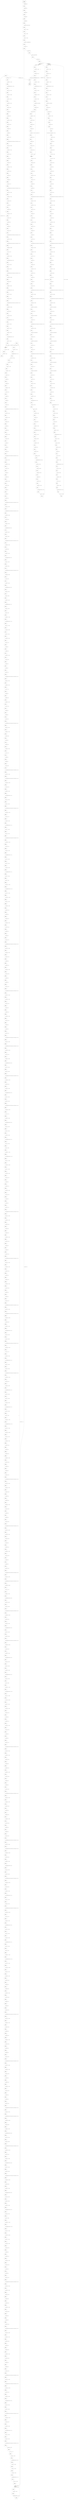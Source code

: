 digraph translate15to32 {
label="translate15to32"
66399 [label="N66399\n(rp:99, ep:0)\nexit", shape="doublecircle"]
66400 [label="N66400\n(rp:798, ep:798)\nentry", shape="doublecircle"]
66400 -> 66402 [label="%4 = alloca i16*, align 8"]
66402 [label="N66402\n(rp:797, ep:797)", shape="circle"]
66402 -> 66403 [label="%5 = alloca i8*, align 8"]
66403 [label="N66403\n(rp:796, ep:796)", shape="circle"]
66403 -> 66404 [label="%6 = alloca i8*, align 8"]
66404 [label="N66404\n(rp:795, ep:795)", shape="circle"]
66404 -> 66405 [label="%7 = alloca i16, align 2"]
66405 [label="N66405\n(rp:794, ep:794)", shape="circle"]
66405 -> 66406 [label="%8 = alloca i32, align 4"]
66406 [label="N66406\n(rp:793, ep:793)", shape="circle"]
66406 -> 66407 [label="%9 = alloca %struct.dtls1_timeout_st, align 4"]
66407 [label="N66407\n(rp:792, ep:792)", shape="circle"]
66407 -> 66409 [label="store i16* %0, i16** %4, align 8"]
66409 [label="N66409\n(rp:791, ep:791)", shape="circle"]
66409 -> 66411 [label="store i8* %1, i8** %5, align 8"]
66411 [label="N66411\n(rp:790, ep:790)", shape="circle"]
66411 -> 66416 [label="store i8* %2, i8** %6, align 8"]
66416 [label="N66416\n(rp:789, ep:789)", shape="circle"]
66416 -> 66417 [label="%10 = load i32, i32* @g_compatible_arch, align 4"]
66417 [label="N66417\n(rp:788, ep:788)", shape="circle"]
66417 -> 66418 [label="%11 = icmp ne i32 %10, 0"]
66418 [label="N66418\n(rp:787, ep:787)", shape="circle"]
66418 -> 67220 [label="[!(%11 = icmp ne i32 %10, 0)]"]
66418 -> 66420 [label="[%11 = icmp ne i32 %10, 0]"]
66420 [label="N66420\n(rp:786, ep:282)", shape="box"]
66420 -> 66421 [label="%14 = load i8*, i8** %5, align 8"]
66420 -> 66420 [label="@", style="dashed", color="orange"]
66420 -> 66424 [label="@", style="dashed", color="orange"]
66421 [label="N66421\n(rp:785, ep:281)", shape="circle"]
66421 -> 66422 [label="%15 = load i8*, i8** %6, align 8"]
66422 [label="N66422\n(rp:784, ep:280)", shape="circle"]
66422 -> 66423 [label="%16 = getelementptr inbounds i8, i8* %15, i64 -32"]
66423 [label="N66423\n(rp:783, ep:279)", shape="circle"]
66423 -> 66424 [label="%17 = icmp ule i8* %14, %16"]
66424 [label="N66424\n(rp:782, ep:278)", shape="circle"]
66424 -> 67221 [label="[%17 = icmp ule i8* %14, %16]"]
66424 -> 66931 [label="[!(%17 = icmp ule i8* %14, %16)]"]
66426 [label="N66426\n(rp:713, ep:785)", shape="circle"]
66426 -> 66427 [label="%20 = getelementptr inbounds i16, i16* %19, i32 1"]
66427 [label="N66427\n(rp:712, ep:784)", shape="circle"]
66427 -> 66428 [label="store i16* %20, i16** %4, align 8"]
66428 [label="N66428\n(rp:711, ep:783)", shape="circle"]
66428 -> 66429 [label="%21 = load i16, i16* %19, align 2"]
66429 [label="N66429\n(rp:710, ep:782)", shape="circle"]
66429 -> 66430 [label="store i16 %21, i16* %7, align 2"]
66430 [label="N66430\n(rp:709, ep:781)", shape="circle"]
66430 -> 66431 [label="%22 = load i16, i16* %7, align 2"]
66431 [label="N66431\n(rp:708, ep:780)", shape="circle"]
66431 -> 66432 [label="%23 = zext i16 %22 to i32"]
66432 [label="N66432\n(rp:707, ep:779)", shape="circle"]
66432 -> 66433 [label="%24 = ashr i32 %23, 7"]
66433 [label="N66433\n(rp:706, ep:778)", shape="circle"]
66433 -> 66434 [label="%25 = and i32 %24, 248"]
66434 [label="N66434\n(rp:705, ep:777)", shape="circle"]
66434 -> 66435 [label="%26 = load i16, i16* %7, align 2"]
66435 [label="N66435\n(rp:704, ep:776)", shape="circle"]
66435 -> 66436 [label="%27 = zext i16 %26 to i32"]
66436 [label="N66436\n(rp:703, ep:775)", shape="circle"]
66436 -> 66437 [label="%28 = ashr i32 %27, 12"]
66437 [label="N66437\n(rp:702, ep:774)", shape="circle"]
66437 -> 66438 [label="%29 = and i32 %28, 7"]
66438 [label="N66438\n(rp:701, ep:773)", shape="circle"]
66438 -> 66439 [label="%30 = or i32 %25, %29"]
66439 [label="N66439\n(rp:700, ep:772)", shape="circle"]
66439 -> 66440 [label="%31 = getelementptr inbounds %struct.dtls1_timeout_st, %struct.dtls1_timeout_st* %9, i32 0, i32 0"]
66440 [label="N66440\n(rp:699, ep:771)", shape="circle"]
66440 -> 66441 [label="store i32 %30, i32* %31, align 4"]
66441 [label="N66441\n(rp:698, ep:770)", shape="circle"]
66441 -> 66442 [label="%32 = load i16, i16* %7, align 2"]
66442 [label="N66442\n(rp:697, ep:769)", shape="circle"]
66442 -> 66443 [label="%33 = zext i16 %32 to i32"]
66443 [label="N66443\n(rp:696, ep:768)", shape="circle"]
66443 -> 66444 [label="%34 = ashr i32 %33, 2"]
66444 [label="N66444\n(rp:695, ep:767)", shape="circle"]
66444 -> 66445 [label="%35 = and i32 %34, 248"]
66445 [label="N66445\n(rp:694, ep:766)", shape="circle"]
66445 -> 66446 [label="%36 = load i16, i16* %7, align 2"]
66446 [label="N66446\n(rp:693, ep:765)", shape="circle"]
66446 -> 66447 [label="%37 = zext i16 %36 to i32"]
66447 [label="N66447\n(rp:692, ep:764)", shape="circle"]
66447 -> 66448 [label="%38 = ashr i32 %37, 8"]
66448 [label="N66448\n(rp:691, ep:763)", shape="circle"]
66448 -> 66449 [label="%39 = and i32 %38, 7"]
66449 [label="N66449\n(rp:690, ep:762)", shape="circle"]
66449 -> 66450 [label="%40 = or i32 %35, %39"]
66450 [label="N66450\n(rp:689, ep:761)", shape="circle"]
66450 -> 66451 [label="%41 = getelementptr inbounds %struct.dtls1_timeout_st, %struct.dtls1_timeout_st* %9, i32 0, i32 1"]
66451 [label="N66451\n(rp:688, ep:760)", shape="circle"]
66451 -> 66452 [label="store i32 %40, i32* %41, align 4"]
66452 [label="N66452\n(rp:687, ep:759)", shape="circle"]
66452 -> 66453 [label="%42 = load i16, i16* %7, align 2"]
66453 [label="N66453\n(rp:686, ep:758)", shape="circle"]
66453 -> 66454 [label="%43 = zext i16 %42 to i32"]
66454 [label="N66454\n(rp:685, ep:757)", shape="circle"]
66454 -> 66455 [label="%44 = shl i32 %43, 3"]
66455 [label="N66455\n(rp:684, ep:756)", shape="circle"]
66455 -> 66456 [label="%45 = and i32 %44, 248"]
66456 [label="N66456\n(rp:683, ep:755)", shape="circle"]
66456 -> 66457 [label="%46 = load i16, i16* %7, align 2"]
66457 [label="N66457\n(rp:682, ep:754)", shape="circle"]
66457 -> 66458 [label="%47 = zext i16 %46 to i32"]
66458 [label="N66458\n(rp:681, ep:753)", shape="circle"]
66458 -> 66459 [label="%48 = ashr i32 %47, 2"]
66459 [label="N66459\n(rp:680, ep:752)", shape="circle"]
66459 -> 66460 [label="%49 = and i32 %48, 7"]
66460 [label="N66460\n(rp:679, ep:751)", shape="circle"]
66460 -> 66461 [label="%50 = or i32 %45, %49"]
66461 [label="N66461\n(rp:678, ep:750)", shape="circle"]
66461 -> 66462 [label="%51 = getelementptr inbounds %struct.dtls1_timeout_st, %struct.dtls1_timeout_st* %9, i32 0, i32 2"]
66462 [label="N66462\n(rp:677, ep:749)", shape="circle"]
66462 -> 66463 [label="store i32 %50, i32* %51, align 4"]
66463 [label="N66463\n(rp:676, ep:748)", shape="circle"]
66463 -> 66464 [label="%52 = getelementptr inbounds %struct.dtls1_timeout_st, %struct.dtls1_timeout_st* %9, i32 0, i32 2"]
66464 [label="N66464\n(rp:675, ep:747)", shape="circle"]
66464 -> 66465 [label="%53 = load i32, i32* %52, align 4"]
66465 [label="N66465\n(rp:674, ep:746)", shape="circle"]
66465 -> 66466 [label="%54 = trunc i32 %53 to i8"]
66466 [label="N66466\n(rp:673, ep:745)", shape="circle"]
66466 -> 66467 [label="%55 = load i8*, i8** %5, align 8"]
66467 [label="N66467\n(rp:672, ep:744)", shape="circle"]
66467 -> 66468 [label="%56 = getelementptr inbounds i8, i8* %55, i32 1"]
66468 [label="N66468\n(rp:671, ep:743)", shape="circle"]
66468 -> 66469 [label="store i8* %56, i8** %5, align 8"]
66469 [label="N66469\n(rp:670, ep:742)", shape="circle"]
66469 -> 66470 [label="store i8 %54, i8* %55, align 1"]
66470 [label="N66470\n(rp:669, ep:741)", shape="circle"]
66470 -> 66471 [label="%57 = getelementptr inbounds %struct.dtls1_timeout_st, %struct.dtls1_timeout_st* %9, i32 0, i32 1"]
66471 [label="N66471\n(rp:668, ep:740)", shape="circle"]
66471 -> 66472 [label="%58 = load i32, i32* %57, align 4"]
66472 [label="N66472\n(rp:667, ep:739)", shape="circle"]
66472 -> 66473 [label="%59 = trunc i32 %58 to i8"]
66473 [label="N66473\n(rp:666, ep:738)", shape="circle"]
66473 -> 66474 [label="%60 = load i8*, i8** %5, align 8"]
66474 [label="N66474\n(rp:665, ep:737)", shape="circle"]
66474 -> 66475 [label="%61 = getelementptr inbounds i8, i8* %60, i32 1"]
66475 [label="N66475\n(rp:664, ep:736)", shape="circle"]
66475 -> 66476 [label="store i8* %61, i8** %5, align 8"]
66476 [label="N66476\n(rp:663, ep:735)", shape="circle"]
66476 -> 66477 [label="store i8 %59, i8* %60, align 1"]
66477 [label="N66477\n(rp:662, ep:734)", shape="circle"]
66477 -> 66478 [label="%62 = getelementptr inbounds %struct.dtls1_timeout_st, %struct.dtls1_timeout_st* %9, i32 0, i32 0"]
66478 [label="N66478\n(rp:661, ep:733)", shape="circle"]
66478 -> 66479 [label="%63 = load i32, i32* %62, align 4"]
66479 [label="N66479\n(rp:660, ep:732)", shape="circle"]
66479 -> 66480 [label="%64 = trunc i32 %63 to i8"]
66480 [label="N66480\n(rp:659, ep:731)", shape="circle"]
66480 -> 66481 [label="%65 = load i8*, i8** %5, align 8"]
66481 [label="N66481\n(rp:658, ep:730)", shape="circle"]
66481 -> 66482 [label="%66 = getelementptr inbounds i8, i8* %65, i32 1"]
66482 [label="N66482\n(rp:657, ep:729)", shape="circle"]
66482 -> 66483 [label="store i8* %66, i8** %5, align 8"]
66483 [label="N66483\n(rp:656, ep:728)", shape="circle"]
66483 -> 66484 [label="store i8 %64, i8* %65, align 1"]
66484 [label="N66484\n(rp:655, ep:727)", shape="circle"]
66484 -> 66485 [label="%67 = load i8*, i8** %5, align 8"]
66485 [label="N66485\n(rp:654, ep:726)", shape="circle"]
66485 -> 66486 [label="%68 = getelementptr inbounds i8, i8* %67, i32 1"]
66486 [label="N66486\n(rp:653, ep:725)", shape="circle"]
66486 -> 66487 [label="store i8* %68, i8** %5, align 8"]
66487 [label="N66487\n(rp:652, ep:724)", shape="circle"]
66487 -> 66488 [label="store i8 0, i8* %67, align 1"]
66488 [label="N66488\n(rp:651, ep:723)", shape="circle"]
66488 -> 66489 [label="%69 = load i16*, i16** %4, align 8"]
66489 [label="N66489\n(rp:650, ep:722)", shape="circle"]
66489 -> 66490 [label="%70 = getelementptr inbounds i16, i16* %69, i32 1"]
66490 [label="N66490\n(rp:649, ep:721)", shape="circle"]
66490 -> 66491 [label="store i16* %70, i16** %4, align 8"]
66491 [label="N66491\n(rp:648, ep:720)", shape="circle"]
66491 -> 66492 [label="%71 = load i16, i16* %69, align 2"]
66492 [label="N66492\n(rp:647, ep:719)", shape="circle"]
66492 -> 66493 [label="store i16 %71, i16* %7, align 2"]
66493 [label="N66493\n(rp:646, ep:718)", shape="circle"]
66493 -> 66494 [label="%72 = load i16, i16* %7, align 2"]
66494 [label="N66494\n(rp:645, ep:717)", shape="circle"]
66494 -> 66495 [label="%73 = zext i16 %72 to i32"]
66495 [label="N66495\n(rp:644, ep:716)", shape="circle"]
66495 -> 66496 [label="%74 = ashr i32 %73, 7"]
66496 [label="N66496\n(rp:643, ep:715)", shape="circle"]
66496 -> 66497 [label="%75 = and i32 %74, 248"]
66497 [label="N66497\n(rp:642, ep:714)", shape="circle"]
66497 -> 66498 [label="%76 = load i16, i16* %7, align 2"]
66498 [label="N66498\n(rp:641, ep:713)", shape="circle"]
66498 -> 66499 [label="%77 = zext i16 %76 to i32"]
66499 [label="N66499\n(rp:640, ep:712)", shape="circle"]
66499 -> 66500 [label="%78 = ashr i32 %77, 12"]
66500 [label="N66500\n(rp:639, ep:711)", shape="circle"]
66500 -> 66501 [label="%79 = and i32 %78, 7"]
66501 [label="N66501\n(rp:638, ep:710)", shape="circle"]
66501 -> 66502 [label="%80 = or i32 %75, %79"]
66502 [label="N66502\n(rp:637, ep:709)", shape="circle"]
66502 -> 66503 [label="%81 = getelementptr inbounds %struct.dtls1_timeout_st, %struct.dtls1_timeout_st* %9, i32 0, i32 0"]
66503 [label="N66503\n(rp:636, ep:708)", shape="circle"]
66503 -> 66504 [label="store i32 %80, i32* %81, align 4"]
66504 [label="N66504\n(rp:635, ep:707)", shape="circle"]
66504 -> 66505 [label="%82 = load i16, i16* %7, align 2"]
66505 [label="N66505\n(rp:634, ep:706)", shape="circle"]
66505 -> 66506 [label="%83 = zext i16 %82 to i32"]
66506 [label="N66506\n(rp:633, ep:705)", shape="circle"]
66506 -> 66507 [label="%84 = ashr i32 %83, 2"]
66507 [label="N66507\n(rp:632, ep:704)", shape="circle"]
66507 -> 66508 [label="%85 = and i32 %84, 248"]
66508 [label="N66508\n(rp:631, ep:703)", shape="circle"]
66508 -> 66509 [label="%86 = load i16, i16* %7, align 2"]
66509 [label="N66509\n(rp:630, ep:702)", shape="circle"]
66509 -> 66510 [label="%87 = zext i16 %86 to i32"]
66510 [label="N66510\n(rp:629, ep:701)", shape="circle"]
66510 -> 66511 [label="%88 = ashr i32 %87, 8"]
66511 [label="N66511\n(rp:628, ep:700)", shape="circle"]
66511 -> 66512 [label="%89 = and i32 %88, 7"]
66512 [label="N66512\n(rp:627, ep:699)", shape="circle"]
66512 -> 66513 [label="%90 = or i32 %85, %89"]
66513 [label="N66513\n(rp:626, ep:698)", shape="circle"]
66513 -> 66514 [label="%91 = getelementptr inbounds %struct.dtls1_timeout_st, %struct.dtls1_timeout_st* %9, i32 0, i32 1"]
66514 [label="N66514\n(rp:625, ep:697)", shape="circle"]
66514 -> 66515 [label="store i32 %90, i32* %91, align 4"]
66515 [label="N66515\n(rp:624, ep:696)", shape="circle"]
66515 -> 66516 [label="%92 = load i16, i16* %7, align 2"]
66516 [label="N66516\n(rp:623, ep:695)", shape="circle"]
66516 -> 66517 [label="%93 = zext i16 %92 to i32"]
66517 [label="N66517\n(rp:622, ep:694)", shape="circle"]
66517 -> 66518 [label="%94 = shl i32 %93, 3"]
66518 [label="N66518\n(rp:621, ep:693)", shape="circle"]
66518 -> 66519 [label="%95 = and i32 %94, 248"]
66519 [label="N66519\n(rp:620, ep:692)", shape="circle"]
66519 -> 66520 [label="%96 = load i16, i16* %7, align 2"]
66520 [label="N66520\n(rp:619, ep:691)", shape="circle"]
66520 -> 66521 [label="%97 = zext i16 %96 to i32"]
66521 [label="N66521\n(rp:618, ep:690)", shape="circle"]
66521 -> 66522 [label="%98 = ashr i32 %97, 2"]
66522 [label="N66522\n(rp:617, ep:689)", shape="circle"]
66522 -> 66523 [label="%99 = and i32 %98, 7"]
66523 [label="N66523\n(rp:616, ep:688)", shape="circle"]
66523 -> 66524 [label="%100 = or i32 %95, %99"]
66524 [label="N66524\n(rp:615, ep:687)", shape="circle"]
66524 -> 66525 [label="%101 = getelementptr inbounds %struct.dtls1_timeout_st, %struct.dtls1_timeout_st* %9, i32 0, i32 2"]
66525 [label="N66525\n(rp:614, ep:686)", shape="circle"]
66525 -> 66526 [label="store i32 %100, i32* %101, align 4"]
66526 [label="N66526\n(rp:613, ep:685)", shape="circle"]
66526 -> 66527 [label="%102 = getelementptr inbounds %struct.dtls1_timeout_st, %struct.dtls1_timeout_st* %9, i32 0, i32 2"]
66527 [label="N66527\n(rp:612, ep:684)", shape="circle"]
66527 -> 66528 [label="%103 = load i32, i32* %102, align 4"]
66528 [label="N66528\n(rp:611, ep:683)", shape="circle"]
66528 -> 66529 [label="%104 = trunc i32 %103 to i8"]
66529 [label="N66529\n(rp:610, ep:682)", shape="circle"]
66529 -> 66530 [label="%105 = load i8*, i8** %5, align 8"]
66530 [label="N66530\n(rp:609, ep:681)", shape="circle"]
66530 -> 66531 [label="%106 = getelementptr inbounds i8, i8* %105, i32 1"]
66531 [label="N66531\n(rp:608, ep:680)", shape="circle"]
66531 -> 66532 [label="store i8* %106, i8** %5, align 8"]
66532 [label="N66532\n(rp:607, ep:679)", shape="circle"]
66532 -> 66533 [label="store i8 %104, i8* %105, align 1"]
66533 [label="N66533\n(rp:606, ep:678)", shape="circle"]
66533 -> 66534 [label="%107 = getelementptr inbounds %struct.dtls1_timeout_st, %struct.dtls1_timeout_st* %9, i32 0, i32 1"]
66534 [label="N66534\n(rp:605, ep:677)", shape="circle"]
66534 -> 66535 [label="%108 = load i32, i32* %107, align 4"]
66535 [label="N66535\n(rp:604, ep:676)", shape="circle"]
66535 -> 66536 [label="%109 = trunc i32 %108 to i8"]
66536 [label="N66536\n(rp:603, ep:675)", shape="circle"]
66536 -> 66537 [label="%110 = load i8*, i8** %5, align 8"]
66537 [label="N66537\n(rp:602, ep:674)", shape="circle"]
66537 -> 66538 [label="%111 = getelementptr inbounds i8, i8* %110, i32 1"]
66538 [label="N66538\n(rp:601, ep:673)", shape="circle"]
66538 -> 66539 [label="store i8* %111, i8** %5, align 8"]
66539 [label="N66539\n(rp:600, ep:672)", shape="circle"]
66539 -> 66540 [label="store i8 %109, i8* %110, align 1"]
66540 [label="N66540\n(rp:599, ep:671)", shape="circle"]
66540 -> 66541 [label="%112 = getelementptr inbounds %struct.dtls1_timeout_st, %struct.dtls1_timeout_st* %9, i32 0, i32 0"]
66541 [label="N66541\n(rp:598, ep:670)", shape="circle"]
66541 -> 66542 [label="%113 = load i32, i32* %112, align 4"]
66542 [label="N66542\n(rp:597, ep:669)", shape="circle"]
66542 -> 66543 [label="%114 = trunc i32 %113 to i8"]
66543 [label="N66543\n(rp:596, ep:668)", shape="circle"]
66543 -> 66544 [label="%115 = load i8*, i8** %5, align 8"]
66544 [label="N66544\n(rp:595, ep:667)", shape="circle"]
66544 -> 66545 [label="%116 = getelementptr inbounds i8, i8* %115, i32 1"]
66545 [label="N66545\n(rp:594, ep:666)", shape="circle"]
66545 -> 66546 [label="store i8* %116, i8** %5, align 8"]
66546 [label="N66546\n(rp:593, ep:665)", shape="circle"]
66546 -> 66547 [label="store i8 %114, i8* %115, align 1"]
66547 [label="N66547\n(rp:592, ep:664)", shape="circle"]
66547 -> 66548 [label="%117 = load i8*, i8** %5, align 8"]
66548 [label="N66548\n(rp:591, ep:663)", shape="circle"]
66548 -> 66549 [label="%118 = getelementptr inbounds i8, i8* %117, i32 1"]
66549 [label="N66549\n(rp:590, ep:662)", shape="circle"]
66549 -> 66550 [label="store i8* %118, i8** %5, align 8"]
66550 [label="N66550\n(rp:589, ep:661)", shape="circle"]
66550 -> 66551 [label="store i8 0, i8* %117, align 1"]
66551 [label="N66551\n(rp:588, ep:660)", shape="circle"]
66551 -> 66552 [label="%119 = load i16*, i16** %4, align 8"]
66552 [label="N66552\n(rp:587, ep:659)", shape="circle"]
66552 -> 66553 [label="%120 = getelementptr inbounds i16, i16* %119, i32 1"]
66553 [label="N66553\n(rp:586, ep:658)", shape="circle"]
66553 -> 66554 [label="store i16* %120, i16** %4, align 8"]
66554 [label="N66554\n(rp:585, ep:657)", shape="circle"]
66554 -> 66555 [label="%121 = load i16, i16* %119, align 2"]
66555 [label="N66555\n(rp:584, ep:656)", shape="circle"]
66555 -> 66556 [label="store i16 %121, i16* %7, align 2"]
66556 [label="N66556\n(rp:583, ep:655)", shape="circle"]
66556 -> 66557 [label="%122 = load i16, i16* %7, align 2"]
66557 [label="N66557\n(rp:582, ep:654)", shape="circle"]
66557 -> 66558 [label="%123 = zext i16 %122 to i32"]
66558 [label="N66558\n(rp:581, ep:653)", shape="circle"]
66558 -> 66559 [label="%124 = ashr i32 %123, 7"]
66559 [label="N66559\n(rp:580, ep:652)", shape="circle"]
66559 -> 66560 [label="%125 = and i32 %124, 248"]
66560 [label="N66560\n(rp:579, ep:651)", shape="circle"]
66560 -> 66561 [label="%126 = load i16, i16* %7, align 2"]
66561 [label="N66561\n(rp:578, ep:650)", shape="circle"]
66561 -> 66562 [label="%127 = zext i16 %126 to i32"]
66562 [label="N66562\n(rp:577, ep:649)", shape="circle"]
66562 -> 66563 [label="%128 = ashr i32 %127, 12"]
66563 [label="N66563\n(rp:576, ep:648)", shape="circle"]
66563 -> 66564 [label="%129 = and i32 %128, 7"]
66564 [label="N66564\n(rp:575, ep:647)", shape="circle"]
66564 -> 66565 [label="%130 = or i32 %125, %129"]
66565 [label="N66565\n(rp:574, ep:646)", shape="circle"]
66565 -> 66566 [label="%131 = getelementptr inbounds %struct.dtls1_timeout_st, %struct.dtls1_timeout_st* %9, i32 0, i32 0"]
66566 [label="N66566\n(rp:573, ep:645)", shape="circle"]
66566 -> 66567 [label="store i32 %130, i32* %131, align 4"]
66567 [label="N66567\n(rp:572, ep:644)", shape="circle"]
66567 -> 66568 [label="%132 = load i16, i16* %7, align 2"]
66568 [label="N66568\n(rp:571, ep:643)", shape="circle"]
66568 -> 66569 [label="%133 = zext i16 %132 to i32"]
66569 [label="N66569\n(rp:570, ep:642)", shape="circle"]
66569 -> 66570 [label="%134 = ashr i32 %133, 2"]
66570 [label="N66570\n(rp:569, ep:641)", shape="circle"]
66570 -> 66571 [label="%135 = and i32 %134, 248"]
66571 [label="N66571\n(rp:568, ep:640)", shape="circle"]
66571 -> 66572 [label="%136 = load i16, i16* %7, align 2"]
66572 [label="N66572\n(rp:567, ep:639)", shape="circle"]
66572 -> 66573 [label="%137 = zext i16 %136 to i32"]
66573 [label="N66573\n(rp:566, ep:638)", shape="circle"]
66573 -> 66574 [label="%138 = ashr i32 %137, 8"]
66574 [label="N66574\n(rp:565, ep:637)", shape="circle"]
66574 -> 66575 [label="%139 = and i32 %138, 7"]
66575 [label="N66575\n(rp:564, ep:636)", shape="circle"]
66575 -> 66576 [label="%140 = or i32 %135, %139"]
66576 [label="N66576\n(rp:563, ep:635)", shape="circle"]
66576 -> 66577 [label="%141 = getelementptr inbounds %struct.dtls1_timeout_st, %struct.dtls1_timeout_st* %9, i32 0, i32 1"]
66577 [label="N66577\n(rp:562, ep:634)", shape="circle"]
66577 -> 66578 [label="store i32 %140, i32* %141, align 4"]
66578 [label="N66578\n(rp:561, ep:633)", shape="circle"]
66578 -> 66579 [label="%142 = load i16, i16* %7, align 2"]
66579 [label="N66579\n(rp:560, ep:632)", shape="circle"]
66579 -> 66580 [label="%143 = zext i16 %142 to i32"]
66580 [label="N66580\n(rp:559, ep:631)", shape="circle"]
66580 -> 66581 [label="%144 = shl i32 %143, 3"]
66581 [label="N66581\n(rp:558, ep:630)", shape="circle"]
66581 -> 66582 [label="%145 = and i32 %144, 248"]
66582 [label="N66582\n(rp:557, ep:629)", shape="circle"]
66582 -> 66583 [label="%146 = load i16, i16* %7, align 2"]
66583 [label="N66583\n(rp:556, ep:628)", shape="circle"]
66583 -> 66584 [label="%147 = zext i16 %146 to i32"]
66584 [label="N66584\n(rp:555, ep:627)", shape="circle"]
66584 -> 66585 [label="%148 = ashr i32 %147, 2"]
66585 [label="N66585\n(rp:554, ep:626)", shape="circle"]
66585 -> 66586 [label="%149 = and i32 %148, 7"]
66586 [label="N66586\n(rp:553, ep:625)", shape="circle"]
66586 -> 66587 [label="%150 = or i32 %145, %149"]
66587 [label="N66587\n(rp:552, ep:624)", shape="circle"]
66587 -> 66588 [label="%151 = getelementptr inbounds %struct.dtls1_timeout_st, %struct.dtls1_timeout_st* %9, i32 0, i32 2"]
66588 [label="N66588\n(rp:551, ep:623)", shape="circle"]
66588 -> 66589 [label="store i32 %150, i32* %151, align 4"]
66589 [label="N66589\n(rp:550, ep:622)", shape="circle"]
66589 -> 66590 [label="%152 = getelementptr inbounds %struct.dtls1_timeout_st, %struct.dtls1_timeout_st* %9, i32 0, i32 2"]
66590 [label="N66590\n(rp:549, ep:621)", shape="circle"]
66590 -> 66591 [label="%153 = load i32, i32* %152, align 4"]
66591 [label="N66591\n(rp:548, ep:620)", shape="circle"]
66591 -> 66592 [label="%154 = trunc i32 %153 to i8"]
66592 [label="N66592\n(rp:547, ep:619)", shape="circle"]
66592 -> 66593 [label="%155 = load i8*, i8** %5, align 8"]
66593 [label="N66593\n(rp:546, ep:618)", shape="circle"]
66593 -> 66594 [label="%156 = getelementptr inbounds i8, i8* %155, i32 1"]
66594 [label="N66594\n(rp:545, ep:617)", shape="circle"]
66594 -> 66595 [label="store i8* %156, i8** %5, align 8"]
66595 [label="N66595\n(rp:544, ep:616)", shape="circle"]
66595 -> 66596 [label="store i8 %154, i8* %155, align 1"]
66596 [label="N66596\n(rp:543, ep:615)", shape="circle"]
66596 -> 66597 [label="%157 = getelementptr inbounds %struct.dtls1_timeout_st, %struct.dtls1_timeout_st* %9, i32 0, i32 1"]
66597 [label="N66597\n(rp:542, ep:614)", shape="circle"]
66597 -> 66598 [label="%158 = load i32, i32* %157, align 4"]
66598 [label="N66598\n(rp:541, ep:613)", shape="circle"]
66598 -> 66599 [label="%159 = trunc i32 %158 to i8"]
66599 [label="N66599\n(rp:540, ep:612)", shape="circle"]
66599 -> 66600 [label="%160 = load i8*, i8** %5, align 8"]
66600 [label="N66600\n(rp:539, ep:611)", shape="circle"]
66600 -> 66601 [label="%161 = getelementptr inbounds i8, i8* %160, i32 1"]
66601 [label="N66601\n(rp:538, ep:610)", shape="circle"]
66601 -> 66602 [label="store i8* %161, i8** %5, align 8"]
66602 [label="N66602\n(rp:537, ep:609)", shape="circle"]
66602 -> 66603 [label="store i8 %159, i8* %160, align 1"]
66603 [label="N66603\n(rp:536, ep:608)", shape="circle"]
66603 -> 66604 [label="%162 = getelementptr inbounds %struct.dtls1_timeout_st, %struct.dtls1_timeout_st* %9, i32 0, i32 0"]
66604 [label="N66604\n(rp:535, ep:607)", shape="circle"]
66604 -> 66605 [label="%163 = load i32, i32* %162, align 4"]
66605 [label="N66605\n(rp:534, ep:606)", shape="circle"]
66605 -> 66606 [label="%164 = trunc i32 %163 to i8"]
66606 [label="N66606\n(rp:533, ep:605)", shape="circle"]
66606 -> 66607 [label="%165 = load i8*, i8** %5, align 8"]
66607 [label="N66607\n(rp:532, ep:604)", shape="circle"]
66607 -> 66608 [label="%166 = getelementptr inbounds i8, i8* %165, i32 1"]
66608 [label="N66608\n(rp:531, ep:603)", shape="circle"]
66608 -> 66609 [label="store i8* %166, i8** %5, align 8"]
66609 [label="N66609\n(rp:530, ep:602)", shape="circle"]
66609 -> 66610 [label="store i8 %164, i8* %165, align 1"]
66610 [label="N66610\n(rp:529, ep:601)", shape="circle"]
66610 -> 66611 [label="%167 = load i8*, i8** %5, align 8"]
66611 [label="N66611\n(rp:528, ep:600)", shape="circle"]
66611 -> 66612 [label="%168 = getelementptr inbounds i8, i8* %167, i32 1"]
66612 [label="N66612\n(rp:527, ep:599)", shape="circle"]
66612 -> 66613 [label="store i8* %168, i8** %5, align 8"]
66613 [label="N66613\n(rp:526, ep:598)", shape="circle"]
66613 -> 66614 [label="store i8 0, i8* %167, align 1"]
66614 [label="N66614\n(rp:525, ep:597)", shape="circle"]
66614 -> 66615 [label="%169 = load i16*, i16** %4, align 8"]
66615 [label="N66615\n(rp:524, ep:596)", shape="circle"]
66615 -> 66616 [label="%170 = getelementptr inbounds i16, i16* %169, i32 1"]
66616 [label="N66616\n(rp:523, ep:595)", shape="circle"]
66616 -> 66617 [label="store i16* %170, i16** %4, align 8"]
66617 [label="N66617\n(rp:522, ep:594)", shape="circle"]
66617 -> 66618 [label="%171 = load i16, i16* %169, align 2"]
66618 [label="N66618\n(rp:521, ep:593)", shape="circle"]
66618 -> 66619 [label="store i16 %171, i16* %7, align 2"]
66619 [label="N66619\n(rp:520, ep:592)", shape="circle"]
66619 -> 66620 [label="%172 = load i16, i16* %7, align 2"]
66620 [label="N66620\n(rp:519, ep:591)", shape="circle"]
66620 -> 66621 [label="%173 = zext i16 %172 to i32"]
66621 [label="N66621\n(rp:518, ep:590)", shape="circle"]
66621 -> 66622 [label="%174 = ashr i32 %173, 7"]
66622 [label="N66622\n(rp:517, ep:589)", shape="circle"]
66622 -> 66623 [label="%175 = and i32 %174, 248"]
66623 [label="N66623\n(rp:516, ep:588)", shape="circle"]
66623 -> 66624 [label="%176 = load i16, i16* %7, align 2"]
66624 [label="N66624\n(rp:515, ep:587)", shape="circle"]
66624 -> 66625 [label="%177 = zext i16 %176 to i32"]
66625 [label="N66625\n(rp:514, ep:586)", shape="circle"]
66625 -> 66626 [label="%178 = ashr i32 %177, 12"]
66626 [label="N66626\n(rp:513, ep:585)", shape="circle"]
66626 -> 66627 [label="%179 = and i32 %178, 7"]
66627 [label="N66627\n(rp:512, ep:584)", shape="circle"]
66627 -> 66628 [label="%180 = or i32 %175, %179"]
66628 [label="N66628\n(rp:511, ep:583)", shape="circle"]
66628 -> 66629 [label="%181 = getelementptr inbounds %struct.dtls1_timeout_st, %struct.dtls1_timeout_st* %9, i32 0, i32 0"]
66629 [label="N66629\n(rp:510, ep:582)", shape="circle"]
66629 -> 66630 [label="store i32 %180, i32* %181, align 4"]
66630 [label="N66630\n(rp:509, ep:581)", shape="circle"]
66630 -> 66631 [label="%182 = load i16, i16* %7, align 2"]
66631 [label="N66631\n(rp:508, ep:580)", shape="circle"]
66631 -> 66632 [label="%183 = zext i16 %182 to i32"]
66632 [label="N66632\n(rp:507, ep:579)", shape="circle"]
66632 -> 66633 [label="%184 = ashr i32 %183, 2"]
66633 [label="N66633\n(rp:506, ep:578)", shape="circle"]
66633 -> 66634 [label="%185 = and i32 %184, 248"]
66634 [label="N66634\n(rp:505, ep:577)", shape="circle"]
66634 -> 66635 [label="%186 = load i16, i16* %7, align 2"]
66635 [label="N66635\n(rp:504, ep:576)", shape="circle"]
66635 -> 66636 [label="%187 = zext i16 %186 to i32"]
66636 [label="N66636\n(rp:503, ep:575)", shape="circle"]
66636 -> 66637 [label="%188 = ashr i32 %187, 8"]
66637 [label="N66637\n(rp:502, ep:574)", shape="circle"]
66637 -> 66638 [label="%189 = and i32 %188, 7"]
66638 [label="N66638\n(rp:501, ep:573)", shape="circle"]
66638 -> 66639 [label="%190 = or i32 %185, %189"]
66639 [label="N66639\n(rp:500, ep:572)", shape="circle"]
66639 -> 66640 [label="%191 = getelementptr inbounds %struct.dtls1_timeout_st, %struct.dtls1_timeout_st* %9, i32 0, i32 1"]
66640 [label="N66640\n(rp:499, ep:571)", shape="circle"]
66640 -> 66641 [label="store i32 %190, i32* %191, align 4"]
66641 [label="N66641\n(rp:498, ep:570)", shape="circle"]
66641 -> 66642 [label="%192 = load i16, i16* %7, align 2"]
66642 [label="N66642\n(rp:497, ep:569)", shape="circle"]
66642 -> 66643 [label="%193 = zext i16 %192 to i32"]
66643 [label="N66643\n(rp:496, ep:568)", shape="circle"]
66643 -> 66644 [label="%194 = shl i32 %193, 3"]
66644 [label="N66644\n(rp:495, ep:567)", shape="circle"]
66644 -> 66645 [label="%195 = and i32 %194, 248"]
66645 [label="N66645\n(rp:494, ep:566)", shape="circle"]
66645 -> 66646 [label="%196 = load i16, i16* %7, align 2"]
66646 [label="N66646\n(rp:493, ep:565)", shape="circle"]
66646 -> 66647 [label="%197 = zext i16 %196 to i32"]
66647 [label="N66647\n(rp:492, ep:564)", shape="circle"]
66647 -> 66648 [label="%198 = ashr i32 %197, 2"]
66648 [label="N66648\n(rp:491, ep:563)", shape="circle"]
66648 -> 66649 [label="%199 = and i32 %198, 7"]
66649 [label="N66649\n(rp:490, ep:562)", shape="circle"]
66649 -> 66650 [label="%200 = or i32 %195, %199"]
66650 [label="N66650\n(rp:489, ep:561)", shape="circle"]
66650 -> 66651 [label="%201 = getelementptr inbounds %struct.dtls1_timeout_st, %struct.dtls1_timeout_st* %9, i32 0, i32 2"]
66651 [label="N66651\n(rp:488, ep:560)", shape="circle"]
66651 -> 66652 [label="store i32 %200, i32* %201, align 4"]
66652 [label="N66652\n(rp:487, ep:559)", shape="circle"]
66652 -> 66653 [label="%202 = getelementptr inbounds %struct.dtls1_timeout_st, %struct.dtls1_timeout_st* %9, i32 0, i32 2"]
66653 [label="N66653\n(rp:486, ep:558)", shape="circle"]
66653 -> 66654 [label="%203 = load i32, i32* %202, align 4"]
66654 [label="N66654\n(rp:485, ep:557)", shape="circle"]
66654 -> 66655 [label="%204 = trunc i32 %203 to i8"]
66655 [label="N66655\n(rp:484, ep:556)", shape="circle"]
66655 -> 66656 [label="%205 = load i8*, i8** %5, align 8"]
66656 [label="N66656\n(rp:483, ep:555)", shape="circle"]
66656 -> 66657 [label="%206 = getelementptr inbounds i8, i8* %205, i32 1"]
66657 [label="N66657\n(rp:482, ep:554)", shape="circle"]
66657 -> 66658 [label="store i8* %206, i8** %5, align 8"]
66658 [label="N66658\n(rp:481, ep:553)", shape="circle"]
66658 -> 66659 [label="store i8 %204, i8* %205, align 1"]
66659 [label="N66659\n(rp:480, ep:552)", shape="circle"]
66659 -> 66660 [label="%207 = getelementptr inbounds %struct.dtls1_timeout_st, %struct.dtls1_timeout_st* %9, i32 0, i32 1"]
66660 [label="N66660\n(rp:479, ep:551)", shape="circle"]
66660 -> 66661 [label="%208 = load i32, i32* %207, align 4"]
66661 [label="N66661\n(rp:478, ep:550)", shape="circle"]
66661 -> 66662 [label="%209 = trunc i32 %208 to i8"]
66662 [label="N66662\n(rp:477, ep:549)", shape="circle"]
66662 -> 66663 [label="%210 = load i8*, i8** %5, align 8"]
66663 [label="N66663\n(rp:476, ep:548)", shape="circle"]
66663 -> 66664 [label="%211 = getelementptr inbounds i8, i8* %210, i32 1"]
66664 [label="N66664\n(rp:475, ep:547)", shape="circle"]
66664 -> 66665 [label="store i8* %211, i8** %5, align 8"]
66665 [label="N66665\n(rp:474, ep:546)", shape="circle"]
66665 -> 66666 [label="store i8 %209, i8* %210, align 1"]
66666 [label="N66666\n(rp:473, ep:545)", shape="circle"]
66666 -> 66667 [label="%212 = getelementptr inbounds %struct.dtls1_timeout_st, %struct.dtls1_timeout_st* %9, i32 0, i32 0"]
66667 [label="N66667\n(rp:472, ep:544)", shape="circle"]
66667 -> 66668 [label="%213 = load i32, i32* %212, align 4"]
66668 [label="N66668\n(rp:471, ep:543)", shape="circle"]
66668 -> 66669 [label="%214 = trunc i32 %213 to i8"]
66669 [label="N66669\n(rp:470, ep:542)", shape="circle"]
66669 -> 66670 [label="%215 = load i8*, i8** %5, align 8"]
66670 [label="N66670\n(rp:469, ep:541)", shape="circle"]
66670 -> 66671 [label="%216 = getelementptr inbounds i8, i8* %215, i32 1"]
66671 [label="N66671\n(rp:468, ep:540)", shape="circle"]
66671 -> 66672 [label="store i8* %216, i8** %5, align 8"]
66672 [label="N66672\n(rp:467, ep:539)", shape="circle"]
66672 -> 66673 [label="store i8 %214, i8* %215, align 1"]
66673 [label="N66673\n(rp:466, ep:538)", shape="circle"]
66673 -> 66674 [label="%217 = load i8*, i8** %5, align 8"]
66674 [label="N66674\n(rp:465, ep:537)", shape="circle"]
66674 -> 66675 [label="%218 = getelementptr inbounds i8, i8* %217, i32 1"]
66675 [label="N66675\n(rp:464, ep:536)", shape="circle"]
66675 -> 66676 [label="store i8* %218, i8** %5, align 8"]
66676 [label="N66676\n(rp:463, ep:535)", shape="circle"]
66676 -> 66677 [label="store i8 0, i8* %217, align 1"]
66677 [label="N66677\n(rp:462, ep:534)", shape="circle"]
66677 -> 66678 [label="%219 = load i16*, i16** %4, align 8"]
66678 [label="N66678\n(rp:461, ep:533)", shape="circle"]
66678 -> 66679 [label="%220 = getelementptr inbounds i16, i16* %219, i32 1"]
66679 [label="N66679\n(rp:460, ep:532)", shape="circle"]
66679 -> 66680 [label="store i16* %220, i16** %4, align 8"]
66680 [label="N66680\n(rp:459, ep:531)", shape="circle"]
66680 -> 66681 [label="%221 = load i16, i16* %219, align 2"]
66681 [label="N66681\n(rp:458, ep:530)", shape="circle"]
66681 -> 66682 [label="store i16 %221, i16* %7, align 2"]
66682 [label="N66682\n(rp:457, ep:529)", shape="circle"]
66682 -> 66683 [label="%222 = load i16, i16* %7, align 2"]
66683 [label="N66683\n(rp:456, ep:528)", shape="circle"]
66683 -> 66684 [label="%223 = zext i16 %222 to i32"]
66684 [label="N66684\n(rp:455, ep:527)", shape="circle"]
66684 -> 66685 [label="%224 = ashr i32 %223, 7"]
66685 [label="N66685\n(rp:454, ep:526)", shape="circle"]
66685 -> 66686 [label="%225 = and i32 %224, 248"]
66686 [label="N66686\n(rp:453, ep:525)", shape="circle"]
66686 -> 66687 [label="%226 = load i16, i16* %7, align 2"]
66687 [label="N66687\n(rp:452, ep:524)", shape="circle"]
66687 -> 66688 [label="%227 = zext i16 %226 to i32"]
66688 [label="N66688\n(rp:451, ep:523)", shape="circle"]
66688 -> 66689 [label="%228 = ashr i32 %227, 12"]
66689 [label="N66689\n(rp:450, ep:522)", shape="circle"]
66689 -> 66690 [label="%229 = and i32 %228, 7"]
66690 [label="N66690\n(rp:449, ep:521)", shape="circle"]
66690 -> 66691 [label="%230 = or i32 %225, %229"]
66691 [label="N66691\n(rp:448, ep:520)", shape="circle"]
66691 -> 66692 [label="%231 = getelementptr inbounds %struct.dtls1_timeout_st, %struct.dtls1_timeout_st* %9, i32 0, i32 0"]
66692 [label="N66692\n(rp:447, ep:519)", shape="circle"]
66692 -> 66693 [label="store i32 %230, i32* %231, align 4"]
66693 [label="N66693\n(rp:446, ep:518)", shape="circle"]
66693 -> 66694 [label="%232 = load i16, i16* %7, align 2"]
66694 [label="N66694\n(rp:445, ep:517)", shape="circle"]
66694 -> 66695 [label="%233 = zext i16 %232 to i32"]
66695 [label="N66695\n(rp:444, ep:516)", shape="circle"]
66695 -> 66696 [label="%234 = ashr i32 %233, 2"]
66696 [label="N66696\n(rp:443, ep:515)", shape="circle"]
66696 -> 66697 [label="%235 = and i32 %234, 248"]
66697 [label="N66697\n(rp:442, ep:514)", shape="circle"]
66697 -> 66698 [label="%236 = load i16, i16* %7, align 2"]
66698 [label="N66698\n(rp:441, ep:513)", shape="circle"]
66698 -> 66699 [label="%237 = zext i16 %236 to i32"]
66699 [label="N66699\n(rp:440, ep:512)", shape="circle"]
66699 -> 66700 [label="%238 = ashr i32 %237, 8"]
66700 [label="N66700\n(rp:439, ep:511)", shape="circle"]
66700 -> 66701 [label="%239 = and i32 %238, 7"]
66701 [label="N66701\n(rp:438, ep:510)", shape="circle"]
66701 -> 66702 [label="%240 = or i32 %235, %239"]
66702 [label="N66702\n(rp:437, ep:509)", shape="circle"]
66702 -> 66703 [label="%241 = getelementptr inbounds %struct.dtls1_timeout_st, %struct.dtls1_timeout_st* %9, i32 0, i32 1"]
66703 [label="N66703\n(rp:436, ep:508)", shape="circle"]
66703 -> 66704 [label="store i32 %240, i32* %241, align 4"]
66704 [label="N66704\n(rp:435, ep:507)", shape="circle"]
66704 -> 66705 [label="%242 = load i16, i16* %7, align 2"]
66705 [label="N66705\n(rp:434, ep:506)", shape="circle"]
66705 -> 66706 [label="%243 = zext i16 %242 to i32"]
66706 [label="N66706\n(rp:433, ep:505)", shape="circle"]
66706 -> 66707 [label="%244 = shl i32 %243, 3"]
66707 [label="N66707\n(rp:432, ep:504)", shape="circle"]
66707 -> 66708 [label="%245 = and i32 %244, 248"]
66708 [label="N66708\n(rp:431, ep:503)", shape="circle"]
66708 -> 66709 [label="%246 = load i16, i16* %7, align 2"]
66709 [label="N66709\n(rp:430, ep:502)", shape="circle"]
66709 -> 66710 [label="%247 = zext i16 %246 to i32"]
66710 [label="N66710\n(rp:429, ep:501)", shape="circle"]
66710 -> 66711 [label="%248 = ashr i32 %247, 2"]
66711 [label="N66711\n(rp:428, ep:500)", shape="circle"]
66711 -> 66712 [label="%249 = and i32 %248, 7"]
66712 [label="N66712\n(rp:427, ep:499)", shape="circle"]
66712 -> 66713 [label="%250 = or i32 %245, %249"]
66713 [label="N66713\n(rp:426, ep:498)", shape="circle"]
66713 -> 66714 [label="%251 = getelementptr inbounds %struct.dtls1_timeout_st, %struct.dtls1_timeout_st* %9, i32 0, i32 2"]
66714 [label="N66714\n(rp:425, ep:497)", shape="circle"]
66714 -> 66715 [label="store i32 %250, i32* %251, align 4"]
66715 [label="N66715\n(rp:424, ep:496)", shape="circle"]
66715 -> 66716 [label="%252 = getelementptr inbounds %struct.dtls1_timeout_st, %struct.dtls1_timeout_st* %9, i32 0, i32 2"]
66716 [label="N66716\n(rp:423, ep:495)", shape="circle"]
66716 -> 66717 [label="%253 = load i32, i32* %252, align 4"]
66717 [label="N66717\n(rp:422, ep:494)", shape="circle"]
66717 -> 66718 [label="%254 = trunc i32 %253 to i8"]
66718 [label="N66718\n(rp:421, ep:493)", shape="circle"]
66718 -> 66719 [label="%255 = load i8*, i8** %5, align 8"]
66719 [label="N66719\n(rp:420, ep:492)", shape="circle"]
66719 -> 66720 [label="%256 = getelementptr inbounds i8, i8* %255, i32 1"]
66720 [label="N66720\n(rp:419, ep:491)", shape="circle"]
66720 -> 66721 [label="store i8* %256, i8** %5, align 8"]
66721 [label="N66721\n(rp:418, ep:490)", shape="circle"]
66721 -> 66722 [label="store i8 %254, i8* %255, align 1"]
66722 [label="N66722\n(rp:417, ep:489)", shape="circle"]
66722 -> 66723 [label="%257 = getelementptr inbounds %struct.dtls1_timeout_st, %struct.dtls1_timeout_st* %9, i32 0, i32 1"]
66723 [label="N66723\n(rp:416, ep:488)", shape="circle"]
66723 -> 66724 [label="%258 = load i32, i32* %257, align 4"]
66724 [label="N66724\n(rp:415, ep:487)", shape="circle"]
66724 -> 66725 [label="%259 = trunc i32 %258 to i8"]
66725 [label="N66725\n(rp:414, ep:486)", shape="circle"]
66725 -> 66726 [label="%260 = load i8*, i8** %5, align 8"]
66726 [label="N66726\n(rp:413, ep:485)", shape="circle"]
66726 -> 66727 [label="%261 = getelementptr inbounds i8, i8* %260, i32 1"]
66727 [label="N66727\n(rp:412, ep:484)", shape="circle"]
66727 -> 66728 [label="store i8* %261, i8** %5, align 8"]
66728 [label="N66728\n(rp:411, ep:483)", shape="circle"]
66728 -> 66729 [label="store i8 %259, i8* %260, align 1"]
66729 [label="N66729\n(rp:410, ep:482)", shape="circle"]
66729 -> 66730 [label="%262 = getelementptr inbounds %struct.dtls1_timeout_st, %struct.dtls1_timeout_st* %9, i32 0, i32 0"]
66730 [label="N66730\n(rp:409, ep:481)", shape="circle"]
66730 -> 66731 [label="%263 = load i32, i32* %262, align 4"]
66731 [label="N66731\n(rp:408, ep:480)", shape="circle"]
66731 -> 66732 [label="%264 = trunc i32 %263 to i8"]
66732 [label="N66732\n(rp:407, ep:479)", shape="circle"]
66732 -> 66733 [label="%265 = load i8*, i8** %5, align 8"]
66733 [label="N66733\n(rp:406, ep:478)", shape="circle"]
66733 -> 66734 [label="%266 = getelementptr inbounds i8, i8* %265, i32 1"]
66734 [label="N66734\n(rp:405, ep:477)", shape="circle"]
66734 -> 66735 [label="store i8* %266, i8** %5, align 8"]
66735 [label="N66735\n(rp:404, ep:476)", shape="circle"]
66735 -> 66736 [label="store i8 %264, i8* %265, align 1"]
66736 [label="N66736\n(rp:403, ep:475)", shape="circle"]
66736 -> 66737 [label="%267 = load i8*, i8** %5, align 8"]
66737 [label="N66737\n(rp:402, ep:474)", shape="circle"]
66737 -> 66738 [label="%268 = getelementptr inbounds i8, i8* %267, i32 1"]
66738 [label="N66738\n(rp:401, ep:473)", shape="circle"]
66738 -> 66739 [label="store i8* %268, i8** %5, align 8"]
66739 [label="N66739\n(rp:400, ep:472)", shape="circle"]
66739 -> 66740 [label="store i8 0, i8* %267, align 1"]
66740 [label="N66740\n(rp:399, ep:471)", shape="circle"]
66740 -> 66741 [label="%269 = load i16*, i16** %4, align 8"]
66741 [label="N66741\n(rp:398, ep:470)", shape="circle"]
66741 -> 66742 [label="%270 = getelementptr inbounds i16, i16* %269, i32 1"]
66742 [label="N66742\n(rp:397, ep:469)", shape="circle"]
66742 -> 66743 [label="store i16* %270, i16** %4, align 8"]
66743 [label="N66743\n(rp:396, ep:468)", shape="circle"]
66743 -> 66744 [label="%271 = load i16, i16* %269, align 2"]
66744 [label="N66744\n(rp:395, ep:467)", shape="circle"]
66744 -> 66745 [label="store i16 %271, i16* %7, align 2"]
66745 [label="N66745\n(rp:394, ep:466)", shape="circle"]
66745 -> 66746 [label="%272 = load i16, i16* %7, align 2"]
66746 [label="N66746\n(rp:393, ep:465)", shape="circle"]
66746 -> 66747 [label="%273 = zext i16 %272 to i32"]
66747 [label="N66747\n(rp:392, ep:464)", shape="circle"]
66747 -> 66748 [label="%274 = ashr i32 %273, 7"]
66748 [label="N66748\n(rp:391, ep:463)", shape="circle"]
66748 -> 66749 [label="%275 = and i32 %274, 248"]
66749 [label="N66749\n(rp:390, ep:462)", shape="circle"]
66749 -> 66750 [label="%276 = load i16, i16* %7, align 2"]
66750 [label="N66750\n(rp:389, ep:461)", shape="circle"]
66750 -> 66751 [label="%277 = zext i16 %276 to i32"]
66751 [label="N66751\n(rp:388, ep:460)", shape="circle"]
66751 -> 66752 [label="%278 = ashr i32 %277, 12"]
66752 [label="N66752\n(rp:387, ep:459)", shape="circle"]
66752 -> 66753 [label="%279 = and i32 %278, 7"]
66753 [label="N66753\n(rp:386, ep:458)", shape="circle"]
66753 -> 66754 [label="%280 = or i32 %275, %279"]
66754 [label="N66754\n(rp:385, ep:457)", shape="circle"]
66754 -> 66755 [label="%281 = getelementptr inbounds %struct.dtls1_timeout_st, %struct.dtls1_timeout_st* %9, i32 0, i32 0"]
66755 [label="N66755\n(rp:384, ep:456)", shape="circle"]
66755 -> 66756 [label="store i32 %280, i32* %281, align 4"]
66756 [label="N66756\n(rp:383, ep:455)", shape="circle"]
66756 -> 66757 [label="%282 = load i16, i16* %7, align 2"]
66757 [label="N66757\n(rp:382, ep:454)", shape="circle"]
66757 -> 66758 [label="%283 = zext i16 %282 to i32"]
66758 [label="N66758\n(rp:381, ep:453)", shape="circle"]
66758 -> 66759 [label="%284 = ashr i32 %283, 2"]
66759 [label="N66759\n(rp:380, ep:452)", shape="circle"]
66759 -> 66760 [label="%285 = and i32 %284, 248"]
66760 [label="N66760\n(rp:379, ep:451)", shape="circle"]
66760 -> 66761 [label="%286 = load i16, i16* %7, align 2"]
66761 [label="N66761\n(rp:378, ep:450)", shape="circle"]
66761 -> 66762 [label="%287 = zext i16 %286 to i32"]
66762 [label="N66762\n(rp:377, ep:449)", shape="circle"]
66762 -> 66763 [label="%288 = ashr i32 %287, 8"]
66763 [label="N66763\n(rp:376, ep:448)", shape="circle"]
66763 -> 66764 [label="%289 = and i32 %288, 7"]
66764 [label="N66764\n(rp:375, ep:447)", shape="circle"]
66764 -> 66765 [label="%290 = or i32 %285, %289"]
66765 [label="N66765\n(rp:374, ep:446)", shape="circle"]
66765 -> 66766 [label="%291 = getelementptr inbounds %struct.dtls1_timeout_st, %struct.dtls1_timeout_st* %9, i32 0, i32 1"]
66766 [label="N66766\n(rp:373, ep:445)", shape="circle"]
66766 -> 66767 [label="store i32 %290, i32* %291, align 4"]
66767 [label="N66767\n(rp:372, ep:444)", shape="circle"]
66767 -> 66768 [label="%292 = load i16, i16* %7, align 2"]
66768 [label="N66768\n(rp:371, ep:443)", shape="circle"]
66768 -> 66769 [label="%293 = zext i16 %292 to i32"]
66769 [label="N66769\n(rp:370, ep:442)", shape="circle"]
66769 -> 66770 [label="%294 = shl i32 %293, 3"]
66770 [label="N66770\n(rp:369, ep:441)", shape="circle"]
66770 -> 66771 [label="%295 = and i32 %294, 248"]
66771 [label="N66771\n(rp:368, ep:440)", shape="circle"]
66771 -> 66772 [label="%296 = load i16, i16* %7, align 2"]
66772 [label="N66772\n(rp:367, ep:439)", shape="circle"]
66772 -> 66773 [label="%297 = zext i16 %296 to i32"]
66773 [label="N66773\n(rp:366, ep:438)", shape="circle"]
66773 -> 66774 [label="%298 = ashr i32 %297, 2"]
66774 [label="N66774\n(rp:365, ep:437)", shape="circle"]
66774 -> 66775 [label="%299 = and i32 %298, 7"]
66775 [label="N66775\n(rp:364, ep:436)", shape="circle"]
66775 -> 66776 [label="%300 = or i32 %295, %299"]
66776 [label="N66776\n(rp:363, ep:435)", shape="circle"]
66776 -> 66777 [label="%301 = getelementptr inbounds %struct.dtls1_timeout_st, %struct.dtls1_timeout_st* %9, i32 0, i32 2"]
66777 [label="N66777\n(rp:362, ep:434)", shape="circle"]
66777 -> 66778 [label="store i32 %300, i32* %301, align 4"]
66778 [label="N66778\n(rp:361, ep:433)", shape="circle"]
66778 -> 66779 [label="%302 = getelementptr inbounds %struct.dtls1_timeout_st, %struct.dtls1_timeout_st* %9, i32 0, i32 2"]
66779 [label="N66779\n(rp:360, ep:432)", shape="circle"]
66779 -> 66780 [label="%303 = load i32, i32* %302, align 4"]
66780 [label="N66780\n(rp:359, ep:431)", shape="circle"]
66780 -> 66781 [label="%304 = trunc i32 %303 to i8"]
66781 [label="N66781\n(rp:358, ep:430)", shape="circle"]
66781 -> 66782 [label="%305 = load i8*, i8** %5, align 8"]
66782 [label="N66782\n(rp:357, ep:429)", shape="circle"]
66782 -> 66783 [label="%306 = getelementptr inbounds i8, i8* %305, i32 1"]
66783 [label="N66783\n(rp:356, ep:428)", shape="circle"]
66783 -> 66784 [label="store i8* %306, i8** %5, align 8"]
66784 [label="N66784\n(rp:355, ep:427)", shape="circle"]
66784 -> 66785 [label="store i8 %304, i8* %305, align 1"]
66785 [label="N66785\n(rp:354, ep:426)", shape="circle"]
66785 -> 66786 [label="%307 = getelementptr inbounds %struct.dtls1_timeout_st, %struct.dtls1_timeout_st* %9, i32 0, i32 1"]
66786 [label="N66786\n(rp:353, ep:425)", shape="circle"]
66786 -> 66787 [label="%308 = load i32, i32* %307, align 4"]
66787 [label="N66787\n(rp:352, ep:424)", shape="circle"]
66787 -> 66788 [label="%309 = trunc i32 %308 to i8"]
66788 [label="N66788\n(rp:351, ep:423)", shape="circle"]
66788 -> 66789 [label="%310 = load i8*, i8** %5, align 8"]
66789 [label="N66789\n(rp:350, ep:422)", shape="circle"]
66789 -> 66790 [label="%311 = getelementptr inbounds i8, i8* %310, i32 1"]
66790 [label="N66790\n(rp:349, ep:421)", shape="circle"]
66790 -> 66791 [label="store i8* %311, i8** %5, align 8"]
66791 [label="N66791\n(rp:348, ep:420)", shape="circle"]
66791 -> 66792 [label="store i8 %309, i8* %310, align 1"]
66792 [label="N66792\n(rp:347, ep:419)", shape="circle"]
66792 -> 66793 [label="%312 = getelementptr inbounds %struct.dtls1_timeout_st, %struct.dtls1_timeout_st* %9, i32 0, i32 0"]
66793 [label="N66793\n(rp:346, ep:418)", shape="circle"]
66793 -> 66794 [label="%313 = load i32, i32* %312, align 4"]
66794 [label="N66794\n(rp:345, ep:417)", shape="circle"]
66794 -> 66795 [label="%314 = trunc i32 %313 to i8"]
66795 [label="N66795\n(rp:344, ep:416)", shape="circle"]
66795 -> 66796 [label="%315 = load i8*, i8** %5, align 8"]
66796 [label="N66796\n(rp:343, ep:415)", shape="circle"]
66796 -> 66797 [label="%316 = getelementptr inbounds i8, i8* %315, i32 1"]
66797 [label="N66797\n(rp:342, ep:414)", shape="circle"]
66797 -> 66798 [label="store i8* %316, i8** %5, align 8"]
66798 [label="N66798\n(rp:341, ep:413)", shape="circle"]
66798 -> 66799 [label="store i8 %314, i8* %315, align 1"]
66799 [label="N66799\n(rp:340, ep:412)", shape="circle"]
66799 -> 66800 [label="%317 = load i8*, i8** %5, align 8"]
66800 [label="N66800\n(rp:339, ep:411)", shape="circle"]
66800 -> 66801 [label="%318 = getelementptr inbounds i8, i8* %317, i32 1"]
66801 [label="N66801\n(rp:338, ep:410)", shape="circle"]
66801 -> 66802 [label="store i8* %318, i8** %5, align 8"]
66802 [label="N66802\n(rp:337, ep:409)", shape="circle"]
66802 -> 66803 [label="store i8 0, i8* %317, align 1"]
66803 [label="N66803\n(rp:336, ep:408)", shape="circle"]
66803 -> 66804 [label="%319 = load i16*, i16** %4, align 8"]
66804 [label="N66804\n(rp:335, ep:407)", shape="circle"]
66804 -> 66805 [label="%320 = getelementptr inbounds i16, i16* %319, i32 1"]
66805 [label="N66805\n(rp:334, ep:406)", shape="circle"]
66805 -> 66806 [label="store i16* %320, i16** %4, align 8"]
66806 [label="N66806\n(rp:333, ep:405)", shape="circle"]
66806 -> 66807 [label="%321 = load i16, i16* %319, align 2"]
66807 [label="N66807\n(rp:332, ep:404)", shape="circle"]
66807 -> 66808 [label="store i16 %321, i16* %7, align 2"]
66808 [label="N66808\n(rp:331, ep:403)", shape="circle"]
66808 -> 66809 [label="%322 = load i16, i16* %7, align 2"]
66809 [label="N66809\n(rp:330, ep:402)", shape="circle"]
66809 -> 66810 [label="%323 = zext i16 %322 to i32"]
66810 [label="N66810\n(rp:329, ep:401)", shape="circle"]
66810 -> 66811 [label="%324 = ashr i32 %323, 7"]
66811 [label="N66811\n(rp:328, ep:400)", shape="circle"]
66811 -> 66812 [label="%325 = and i32 %324, 248"]
66812 [label="N66812\n(rp:327, ep:399)", shape="circle"]
66812 -> 66813 [label="%326 = load i16, i16* %7, align 2"]
66813 [label="N66813\n(rp:326, ep:398)", shape="circle"]
66813 -> 66814 [label="%327 = zext i16 %326 to i32"]
66814 [label="N66814\n(rp:325, ep:397)", shape="circle"]
66814 -> 66815 [label="%328 = ashr i32 %327, 12"]
66815 [label="N66815\n(rp:324, ep:396)", shape="circle"]
66815 -> 66816 [label="%329 = and i32 %328, 7"]
66816 [label="N66816\n(rp:323, ep:395)", shape="circle"]
66816 -> 66817 [label="%330 = or i32 %325, %329"]
66817 [label="N66817\n(rp:322, ep:394)", shape="circle"]
66817 -> 66818 [label="%331 = getelementptr inbounds %struct.dtls1_timeout_st, %struct.dtls1_timeout_st* %9, i32 0, i32 0"]
66818 [label="N66818\n(rp:321, ep:393)", shape="circle"]
66818 -> 66819 [label="store i32 %330, i32* %331, align 4"]
66819 [label="N66819\n(rp:320, ep:392)", shape="circle"]
66819 -> 66820 [label="%332 = load i16, i16* %7, align 2"]
66820 [label="N66820\n(rp:319, ep:391)", shape="circle"]
66820 -> 66821 [label="%333 = zext i16 %332 to i32"]
66821 [label="N66821\n(rp:318, ep:390)", shape="circle"]
66821 -> 66822 [label="%334 = ashr i32 %333, 2"]
66822 [label="N66822\n(rp:317, ep:389)", shape="circle"]
66822 -> 66823 [label="%335 = and i32 %334, 248"]
66823 [label="N66823\n(rp:316, ep:388)", shape="circle"]
66823 -> 66824 [label="%336 = load i16, i16* %7, align 2"]
66824 [label="N66824\n(rp:315, ep:387)", shape="circle"]
66824 -> 66825 [label="%337 = zext i16 %336 to i32"]
66825 [label="N66825\n(rp:314, ep:386)", shape="circle"]
66825 -> 66826 [label="%338 = ashr i32 %337, 8"]
66826 [label="N66826\n(rp:313, ep:385)", shape="circle"]
66826 -> 66827 [label="%339 = and i32 %338, 7"]
66827 [label="N66827\n(rp:312, ep:384)", shape="circle"]
66827 -> 66828 [label="%340 = or i32 %335, %339"]
66828 [label="N66828\n(rp:311, ep:383)", shape="circle"]
66828 -> 66829 [label="%341 = getelementptr inbounds %struct.dtls1_timeout_st, %struct.dtls1_timeout_st* %9, i32 0, i32 1"]
66829 [label="N66829\n(rp:310, ep:382)", shape="circle"]
66829 -> 66830 [label="store i32 %340, i32* %341, align 4"]
66830 [label="N66830\n(rp:309, ep:381)", shape="circle"]
66830 -> 66831 [label="%342 = load i16, i16* %7, align 2"]
66831 [label="N66831\n(rp:308, ep:380)", shape="circle"]
66831 -> 66832 [label="%343 = zext i16 %342 to i32"]
66832 [label="N66832\n(rp:307, ep:379)", shape="circle"]
66832 -> 66833 [label="%344 = shl i32 %343, 3"]
66833 [label="N66833\n(rp:306, ep:378)", shape="circle"]
66833 -> 66834 [label="%345 = and i32 %344, 248"]
66834 [label="N66834\n(rp:305, ep:377)", shape="circle"]
66834 -> 66835 [label="%346 = load i16, i16* %7, align 2"]
66835 [label="N66835\n(rp:304, ep:376)", shape="circle"]
66835 -> 66836 [label="%347 = zext i16 %346 to i32"]
66836 [label="N66836\n(rp:303, ep:375)", shape="circle"]
66836 -> 66837 [label="%348 = ashr i32 %347, 2"]
66837 [label="N66837\n(rp:302, ep:374)", shape="circle"]
66837 -> 66838 [label="%349 = and i32 %348, 7"]
66838 [label="N66838\n(rp:301, ep:373)", shape="circle"]
66838 -> 66839 [label="%350 = or i32 %345, %349"]
66839 [label="N66839\n(rp:300, ep:372)", shape="circle"]
66839 -> 66840 [label="%351 = getelementptr inbounds %struct.dtls1_timeout_st, %struct.dtls1_timeout_st* %9, i32 0, i32 2"]
66840 [label="N66840\n(rp:299, ep:371)", shape="circle"]
66840 -> 66841 [label="store i32 %350, i32* %351, align 4"]
66841 [label="N66841\n(rp:298, ep:370)", shape="circle"]
66841 -> 66842 [label="%352 = getelementptr inbounds %struct.dtls1_timeout_st, %struct.dtls1_timeout_st* %9, i32 0, i32 2"]
66842 [label="N66842\n(rp:297, ep:369)", shape="circle"]
66842 -> 66843 [label="%353 = load i32, i32* %352, align 4"]
66843 [label="N66843\n(rp:296, ep:368)", shape="circle"]
66843 -> 66844 [label="%354 = trunc i32 %353 to i8"]
66844 [label="N66844\n(rp:295, ep:367)", shape="circle"]
66844 -> 66845 [label="%355 = load i8*, i8** %5, align 8"]
66845 [label="N66845\n(rp:294, ep:366)", shape="circle"]
66845 -> 66846 [label="%356 = getelementptr inbounds i8, i8* %355, i32 1"]
66846 [label="N66846\n(rp:293, ep:365)", shape="circle"]
66846 -> 66847 [label="store i8* %356, i8** %5, align 8"]
66847 [label="N66847\n(rp:292, ep:364)", shape="circle"]
66847 -> 66848 [label="store i8 %354, i8* %355, align 1"]
66848 [label="N66848\n(rp:291, ep:363)", shape="circle"]
66848 -> 66849 [label="%357 = getelementptr inbounds %struct.dtls1_timeout_st, %struct.dtls1_timeout_st* %9, i32 0, i32 1"]
66849 [label="N66849\n(rp:290, ep:362)", shape="circle"]
66849 -> 66850 [label="%358 = load i32, i32* %357, align 4"]
66850 [label="N66850\n(rp:289, ep:361)", shape="circle"]
66850 -> 66851 [label="%359 = trunc i32 %358 to i8"]
66851 [label="N66851\n(rp:288, ep:360)", shape="circle"]
66851 -> 66852 [label="%360 = load i8*, i8** %5, align 8"]
66852 [label="N66852\n(rp:287, ep:359)", shape="circle"]
66852 -> 66853 [label="%361 = getelementptr inbounds i8, i8* %360, i32 1"]
66853 [label="N66853\n(rp:286, ep:358)", shape="circle"]
66853 -> 66854 [label="store i8* %361, i8** %5, align 8"]
66854 [label="N66854\n(rp:285, ep:357)", shape="circle"]
66854 -> 66855 [label="store i8 %359, i8* %360, align 1"]
66855 [label="N66855\n(rp:284, ep:356)", shape="circle"]
66855 -> 66856 [label="%362 = getelementptr inbounds %struct.dtls1_timeout_st, %struct.dtls1_timeout_st* %9, i32 0, i32 0"]
66856 [label="N66856\n(rp:283, ep:355)", shape="circle"]
66856 -> 66857 [label="%363 = load i32, i32* %362, align 4"]
66857 [label="N66857\n(rp:282, ep:354)", shape="circle"]
66857 -> 66858 [label="%364 = trunc i32 %363 to i8"]
66858 [label="N66858\n(rp:281, ep:353)", shape="circle"]
66858 -> 66859 [label="%365 = load i8*, i8** %5, align 8"]
66859 [label="N66859\n(rp:280, ep:352)", shape="circle"]
66859 -> 66860 [label="%366 = getelementptr inbounds i8, i8* %365, i32 1"]
66860 [label="N66860\n(rp:279, ep:351)", shape="circle"]
66860 -> 66861 [label="store i8* %366, i8** %5, align 8"]
66861 [label="N66861\n(rp:278, ep:350)", shape="circle"]
66861 -> 66862 [label="store i8 %364, i8* %365, align 1"]
66862 [label="N66862\n(rp:277, ep:349)", shape="circle"]
66862 -> 66863 [label="%367 = load i8*, i8** %5, align 8"]
66863 [label="N66863\n(rp:276, ep:348)", shape="circle"]
66863 -> 66864 [label="%368 = getelementptr inbounds i8, i8* %367, i32 1"]
66864 [label="N66864\n(rp:275, ep:347)", shape="circle"]
66864 -> 66865 [label="store i8* %368, i8** %5, align 8"]
66865 [label="N66865\n(rp:274, ep:346)", shape="circle"]
66865 -> 66866 [label="store i8 0, i8* %367, align 1"]
66866 [label="N66866\n(rp:273, ep:345)", shape="circle"]
66866 -> 66867 [label="%369 = load i16*, i16** %4, align 8"]
66867 [label="N66867\n(rp:272, ep:344)", shape="circle"]
66867 -> 66868 [label="%370 = getelementptr inbounds i16, i16* %369, i32 1"]
66868 [label="N66868\n(rp:271, ep:343)", shape="circle"]
66868 -> 66869 [label="store i16* %370, i16** %4, align 8"]
66869 [label="N66869\n(rp:270, ep:342)", shape="circle"]
66869 -> 66870 [label="%371 = load i16, i16* %369, align 2"]
66870 [label="N66870\n(rp:269, ep:341)", shape="circle"]
66870 -> 66871 [label="store i16 %371, i16* %7, align 2"]
66871 [label="N66871\n(rp:268, ep:340)", shape="circle"]
66871 -> 66872 [label="%372 = load i16, i16* %7, align 2"]
66872 [label="N66872\n(rp:267, ep:339)", shape="circle"]
66872 -> 66873 [label="%373 = zext i16 %372 to i32"]
66873 [label="N66873\n(rp:266, ep:338)", shape="circle"]
66873 -> 66874 [label="%374 = ashr i32 %373, 7"]
66874 [label="N66874\n(rp:265, ep:337)", shape="circle"]
66874 -> 66875 [label="%375 = and i32 %374, 248"]
66875 [label="N66875\n(rp:264, ep:336)", shape="circle"]
66875 -> 66876 [label="%376 = load i16, i16* %7, align 2"]
66876 [label="N66876\n(rp:263, ep:335)", shape="circle"]
66876 -> 66877 [label="%377 = zext i16 %376 to i32"]
66877 [label="N66877\n(rp:262, ep:334)", shape="circle"]
66877 -> 66878 [label="%378 = ashr i32 %377, 12"]
66878 [label="N66878\n(rp:261, ep:333)", shape="circle"]
66878 -> 66879 [label="%379 = and i32 %378, 7"]
66879 [label="N66879\n(rp:260, ep:332)", shape="circle"]
66879 -> 66880 [label="%380 = or i32 %375, %379"]
66880 [label="N66880\n(rp:259, ep:331)", shape="circle"]
66880 -> 66881 [label="%381 = getelementptr inbounds %struct.dtls1_timeout_st, %struct.dtls1_timeout_st* %9, i32 0, i32 0"]
66881 [label="N66881\n(rp:258, ep:330)", shape="circle"]
66881 -> 66882 [label="store i32 %380, i32* %381, align 4"]
66882 [label="N66882\n(rp:257, ep:329)", shape="circle"]
66882 -> 66883 [label="%382 = load i16, i16* %7, align 2"]
66883 [label="N66883\n(rp:256, ep:328)", shape="circle"]
66883 -> 66884 [label="%383 = zext i16 %382 to i32"]
66884 [label="N66884\n(rp:255, ep:327)", shape="circle"]
66884 -> 66885 [label="%384 = ashr i32 %383, 2"]
66885 [label="N66885\n(rp:254, ep:326)", shape="circle"]
66885 -> 66886 [label="%385 = and i32 %384, 248"]
66886 [label="N66886\n(rp:253, ep:325)", shape="circle"]
66886 -> 66887 [label="%386 = load i16, i16* %7, align 2"]
66887 [label="N66887\n(rp:252, ep:324)", shape="circle"]
66887 -> 66888 [label="%387 = zext i16 %386 to i32"]
66888 [label="N66888\n(rp:251, ep:323)", shape="circle"]
66888 -> 66889 [label="%388 = ashr i32 %387, 8"]
66889 [label="N66889\n(rp:250, ep:322)", shape="circle"]
66889 -> 66890 [label="%389 = and i32 %388, 7"]
66890 [label="N66890\n(rp:249, ep:321)", shape="circle"]
66890 -> 66891 [label="%390 = or i32 %385, %389"]
66891 [label="N66891\n(rp:248, ep:320)", shape="circle"]
66891 -> 66892 [label="%391 = getelementptr inbounds %struct.dtls1_timeout_st, %struct.dtls1_timeout_st* %9, i32 0, i32 1"]
66892 [label="N66892\n(rp:247, ep:319)", shape="circle"]
66892 -> 66893 [label="store i32 %390, i32* %391, align 4"]
66893 [label="N66893\n(rp:246, ep:318)", shape="circle"]
66893 -> 66894 [label="%392 = load i16, i16* %7, align 2"]
66894 [label="N66894\n(rp:245, ep:317)", shape="circle"]
66894 -> 66895 [label="%393 = zext i16 %392 to i32"]
66895 [label="N66895\n(rp:244, ep:316)", shape="circle"]
66895 -> 66896 [label="%394 = shl i32 %393, 3"]
66896 [label="N66896\n(rp:243, ep:315)", shape="circle"]
66896 -> 66897 [label="%395 = and i32 %394, 248"]
66897 [label="N66897\n(rp:242, ep:314)", shape="circle"]
66897 -> 66898 [label="%396 = load i16, i16* %7, align 2"]
66898 [label="N66898\n(rp:241, ep:313)", shape="circle"]
66898 -> 66899 [label="%397 = zext i16 %396 to i32"]
66899 [label="N66899\n(rp:240, ep:312)", shape="circle"]
66899 -> 66900 [label="%398 = ashr i32 %397, 2"]
66900 [label="N66900\n(rp:239, ep:311)", shape="circle"]
66900 -> 66901 [label="%399 = and i32 %398, 7"]
66901 [label="N66901\n(rp:238, ep:310)", shape="circle"]
66901 -> 66902 [label="%400 = or i32 %395, %399"]
66902 [label="N66902\n(rp:237, ep:309)", shape="circle"]
66902 -> 66903 [label="%401 = getelementptr inbounds %struct.dtls1_timeout_st, %struct.dtls1_timeout_st* %9, i32 0, i32 2"]
66903 [label="N66903\n(rp:236, ep:308)", shape="circle"]
66903 -> 66904 [label="store i32 %400, i32* %401, align 4"]
66904 [label="N66904\n(rp:235, ep:307)", shape="circle"]
66904 -> 66905 [label="%402 = getelementptr inbounds %struct.dtls1_timeout_st, %struct.dtls1_timeout_st* %9, i32 0, i32 2"]
66905 [label="N66905\n(rp:234, ep:306)", shape="circle"]
66905 -> 66906 [label="%403 = load i32, i32* %402, align 4"]
66906 [label="N66906\n(rp:233, ep:305)", shape="circle"]
66906 -> 66907 [label="%404 = trunc i32 %403 to i8"]
66907 [label="N66907\n(rp:232, ep:304)", shape="circle"]
66907 -> 66908 [label="%405 = load i8*, i8** %5, align 8"]
66908 [label="N66908\n(rp:231, ep:303)", shape="circle"]
66908 -> 66909 [label="%406 = getelementptr inbounds i8, i8* %405, i32 1"]
66909 [label="N66909\n(rp:230, ep:302)", shape="circle"]
66909 -> 66910 [label="store i8* %406, i8** %5, align 8"]
66910 [label="N66910\n(rp:229, ep:301)", shape="circle"]
66910 -> 66911 [label="store i8 %404, i8* %405, align 1"]
66911 [label="N66911\n(rp:228, ep:300)", shape="circle"]
66911 -> 66912 [label="%407 = getelementptr inbounds %struct.dtls1_timeout_st, %struct.dtls1_timeout_st* %9, i32 0, i32 1"]
66912 [label="N66912\n(rp:227, ep:299)", shape="circle"]
66912 -> 66913 [label="%408 = load i32, i32* %407, align 4"]
66913 [label="N66913\n(rp:226, ep:298)", shape="circle"]
66913 -> 66914 [label="%409 = trunc i32 %408 to i8"]
66914 [label="N66914\n(rp:225, ep:297)", shape="circle"]
66914 -> 66915 [label="%410 = load i8*, i8** %5, align 8"]
66915 [label="N66915\n(rp:224, ep:296)", shape="circle"]
66915 -> 66916 [label="%411 = getelementptr inbounds i8, i8* %410, i32 1"]
66916 [label="N66916\n(rp:223, ep:295)", shape="circle"]
66916 -> 66917 [label="store i8* %411, i8** %5, align 8"]
66917 [label="N66917\n(rp:222, ep:294)", shape="circle"]
66917 -> 66918 [label="store i8 %409, i8* %410, align 1"]
66918 [label="N66918\n(rp:221, ep:293)", shape="circle"]
66918 -> 66919 [label="%412 = getelementptr inbounds %struct.dtls1_timeout_st, %struct.dtls1_timeout_st* %9, i32 0, i32 0"]
66919 [label="N66919\n(rp:220, ep:292)", shape="circle"]
66919 -> 66920 [label="%413 = load i32, i32* %412, align 4"]
66920 [label="N66920\n(rp:219, ep:291)", shape="circle"]
66920 -> 66921 [label="%414 = trunc i32 %413 to i8"]
66921 [label="N66921\n(rp:218, ep:290)", shape="circle"]
66921 -> 66922 [label="%415 = load i8*, i8** %5, align 8"]
66922 [label="N66922\n(rp:217, ep:289)", shape="circle"]
66922 -> 66923 [label="%416 = getelementptr inbounds i8, i8* %415, i32 1"]
66923 [label="N66923\n(rp:216, ep:288)", shape="circle"]
66923 -> 66924 [label="store i8* %416, i8** %5, align 8"]
66924 [label="N66924\n(rp:215, ep:287)", shape="circle"]
66924 -> 66925 [label="store i8 %414, i8* %415, align 1"]
66925 [label="N66925\n(rp:214, ep:286)", shape="circle"]
66925 -> 66926 [label="%417 = load i8*, i8** %5, align 8"]
66926 [label="N66926\n(rp:213, ep:285)", shape="circle"]
66926 -> 66927 [label="%418 = getelementptr inbounds i8, i8* %417, i32 1"]
66927 [label="N66927\n(rp:212, ep:284)", shape="circle"]
66927 -> 66928 [label="store i8* %418, i8** %5, align 8"]
66928 [label="N66928\n(rp:211, ep:283)", shape="circle"]
66928 -> 66420 [label="store i8 0, i8* %417, align 1"]
66931 [label="N66931\n(rp:781, ep:214)", shape="box"]
66931 -> 66932 [label="%421 = load i8*, i8** %5, align 8"]
66931 -> 66931 [label="@", style="dashed", color="orange"]
66931 -> 66934 [label="@", style="dashed", color="orange"]
66932 [label="N66932\n(rp:780, ep:213)", shape="circle"]
66932 -> 66933 [label="%422 = load i8*, i8** %6, align 8"]
66933 [label="N66933\n(rp:779, ep:212)", shape="circle"]
66933 -> 66934 [label="%423 = icmp ult i8* %421, %422"]
66934 [label="N66934\n(rp:778, ep:211)", shape="circle"]
66934 -> 67223 [label="[%423 = icmp ult i8* %421, %422]"]
66934 -> 67218 [label="[!(%423 = icmp ult i8* %421, %422)]"]
66936 [label="N66936\n(rp:776, ep:276)", shape="circle"]
66936 -> 66937 [label="%426 = getelementptr inbounds i16, i16* %425, i32 1"]
66937 [label="N66937\n(rp:775, ep:275)", shape="circle"]
66937 -> 66938 [label="store i16* %426, i16** %4, align 8"]
66938 [label="N66938\n(rp:774, ep:274)", shape="circle"]
66938 -> 66939 [label="%427 = load i16, i16* %425, align 2"]
66939 [label="N66939\n(rp:773, ep:273)", shape="circle"]
66939 -> 66940 [label="store i16 %427, i16* %7, align 2"]
66940 [label="N66940\n(rp:772, ep:272)", shape="circle"]
66940 -> 66941 [label="%428 = load i16, i16* %7, align 2"]
66941 [label="N66941\n(rp:771, ep:271)", shape="circle"]
66941 -> 66942 [label="%429 = zext i16 %428 to i32"]
66942 [label="N66942\n(rp:770, ep:270)", shape="circle"]
66942 -> 66943 [label="%430 = ashr i32 %429, 7"]
66943 [label="N66943\n(rp:769, ep:269)", shape="circle"]
66943 -> 66944 [label="%431 = and i32 %430, 248"]
66944 [label="N66944\n(rp:768, ep:268)", shape="circle"]
66944 -> 66945 [label="%432 = load i16, i16* %7, align 2"]
66945 [label="N66945\n(rp:767, ep:267)", shape="circle"]
66945 -> 66946 [label="%433 = zext i16 %432 to i32"]
66946 [label="N66946\n(rp:766, ep:266)", shape="circle"]
66946 -> 66947 [label="%434 = ashr i32 %433, 12"]
66947 [label="N66947\n(rp:765, ep:265)", shape="circle"]
66947 -> 66948 [label="%435 = and i32 %434, 7"]
66948 [label="N66948\n(rp:764, ep:264)", shape="circle"]
66948 -> 66949 [label="%436 = or i32 %431, %435"]
66949 [label="N66949\n(rp:763, ep:263)", shape="circle"]
66949 -> 66950 [label="%437 = getelementptr inbounds %struct.dtls1_timeout_st, %struct.dtls1_timeout_st* %9, i32 0, i32 0"]
66950 [label="N66950\n(rp:762, ep:262)", shape="circle"]
66950 -> 66951 [label="store i32 %436, i32* %437, align 4"]
66951 [label="N66951\n(rp:761, ep:261)", shape="circle"]
66951 -> 66952 [label="%438 = load i16, i16* %7, align 2"]
66952 [label="N66952\n(rp:760, ep:260)", shape="circle"]
66952 -> 66953 [label="%439 = zext i16 %438 to i32"]
66953 [label="N66953\n(rp:759, ep:259)", shape="circle"]
66953 -> 66954 [label="%440 = ashr i32 %439, 2"]
66954 [label="N66954\n(rp:758, ep:258)", shape="circle"]
66954 -> 66955 [label="%441 = and i32 %440, 248"]
66955 [label="N66955\n(rp:757, ep:257)", shape="circle"]
66955 -> 66956 [label="%442 = load i16, i16* %7, align 2"]
66956 [label="N66956\n(rp:756, ep:256)", shape="circle"]
66956 -> 66957 [label="%443 = zext i16 %442 to i32"]
66957 [label="N66957\n(rp:755, ep:255)", shape="circle"]
66957 -> 66958 [label="%444 = ashr i32 %443, 8"]
66958 [label="N66958\n(rp:754, ep:254)", shape="circle"]
66958 -> 66959 [label="%445 = and i32 %444, 7"]
66959 [label="N66959\n(rp:753, ep:253)", shape="circle"]
66959 -> 66960 [label="%446 = or i32 %441, %445"]
66960 [label="N66960\n(rp:752, ep:252)", shape="circle"]
66960 -> 66961 [label="%447 = getelementptr inbounds %struct.dtls1_timeout_st, %struct.dtls1_timeout_st* %9, i32 0, i32 1"]
66961 [label="N66961\n(rp:751, ep:251)", shape="circle"]
66961 -> 66962 [label="store i32 %446, i32* %447, align 4"]
66962 [label="N66962\n(rp:750, ep:250)", shape="circle"]
66962 -> 66963 [label="%448 = load i16, i16* %7, align 2"]
66963 [label="N66963\n(rp:749, ep:249)", shape="circle"]
66963 -> 66964 [label="%449 = zext i16 %448 to i32"]
66964 [label="N66964\n(rp:748, ep:248)", shape="circle"]
66964 -> 66965 [label="%450 = shl i32 %449, 3"]
66965 [label="N66965\n(rp:747, ep:247)", shape="circle"]
66965 -> 66966 [label="%451 = and i32 %450, 248"]
66966 [label="N66966\n(rp:746, ep:246)", shape="circle"]
66966 -> 66967 [label="%452 = load i16, i16* %7, align 2"]
66967 [label="N66967\n(rp:745, ep:245)", shape="circle"]
66967 -> 66968 [label="%453 = zext i16 %452 to i32"]
66968 [label="N66968\n(rp:744, ep:244)", shape="circle"]
66968 -> 66969 [label="%454 = ashr i32 %453, 2"]
66969 [label="N66969\n(rp:743, ep:243)", shape="circle"]
66969 -> 66970 [label="%455 = and i32 %454, 7"]
66970 [label="N66970\n(rp:742, ep:242)", shape="circle"]
66970 -> 66971 [label="%456 = or i32 %451, %455"]
66971 [label="N66971\n(rp:741, ep:241)", shape="circle"]
66971 -> 66972 [label="%457 = getelementptr inbounds %struct.dtls1_timeout_st, %struct.dtls1_timeout_st* %9, i32 0, i32 2"]
66972 [label="N66972\n(rp:740, ep:240)", shape="circle"]
66972 -> 66973 [label="store i32 %456, i32* %457, align 4"]
66973 [label="N66973\n(rp:739, ep:239)", shape="circle"]
66973 -> 66974 [label="%458 = getelementptr inbounds %struct.dtls1_timeout_st, %struct.dtls1_timeout_st* %9, i32 0, i32 2"]
66974 [label="N66974\n(rp:738, ep:238)", shape="circle"]
66974 -> 66975 [label="%459 = load i32, i32* %458, align 4"]
66975 [label="N66975\n(rp:737, ep:237)", shape="circle"]
66975 -> 66976 [label="%460 = trunc i32 %459 to i8"]
66976 [label="N66976\n(rp:736, ep:236)", shape="circle"]
66976 -> 66977 [label="%461 = load i8*, i8** %5, align 8"]
66977 [label="N66977\n(rp:735, ep:235)", shape="circle"]
66977 -> 66978 [label="%462 = getelementptr inbounds i8, i8* %461, i32 1"]
66978 [label="N66978\n(rp:734, ep:234)", shape="circle"]
66978 -> 66979 [label="store i8* %462, i8** %5, align 8"]
66979 [label="N66979\n(rp:733, ep:233)", shape="circle"]
66979 -> 66980 [label="store i8 %460, i8* %461, align 1"]
66980 [label="N66980\n(rp:732, ep:232)", shape="circle"]
66980 -> 66981 [label="%463 = getelementptr inbounds %struct.dtls1_timeout_st, %struct.dtls1_timeout_st* %9, i32 0, i32 1"]
66981 [label="N66981\n(rp:731, ep:231)", shape="circle"]
66981 -> 66982 [label="%464 = load i32, i32* %463, align 4"]
66982 [label="N66982\n(rp:730, ep:230)", shape="circle"]
66982 -> 66983 [label="%465 = trunc i32 %464 to i8"]
66983 [label="N66983\n(rp:729, ep:229)", shape="circle"]
66983 -> 66984 [label="%466 = load i8*, i8** %5, align 8"]
66984 [label="N66984\n(rp:728, ep:228)", shape="circle"]
66984 -> 66985 [label="%467 = getelementptr inbounds i8, i8* %466, i32 1"]
66985 [label="N66985\n(rp:727, ep:227)", shape="circle"]
66985 -> 66986 [label="store i8* %467, i8** %5, align 8"]
66986 [label="N66986\n(rp:726, ep:226)", shape="circle"]
66986 -> 66987 [label="store i8 %465, i8* %466, align 1"]
66987 [label="N66987\n(rp:725, ep:225)", shape="circle"]
66987 -> 66988 [label="%468 = getelementptr inbounds %struct.dtls1_timeout_st, %struct.dtls1_timeout_st* %9, i32 0, i32 0"]
66988 [label="N66988\n(rp:724, ep:224)", shape="circle"]
66988 -> 66989 [label="%469 = load i32, i32* %468, align 4"]
66989 [label="N66989\n(rp:723, ep:223)", shape="circle"]
66989 -> 66990 [label="%470 = trunc i32 %469 to i8"]
66990 [label="N66990\n(rp:722, ep:222)", shape="circle"]
66990 -> 66991 [label="%471 = load i8*, i8** %5, align 8"]
66991 [label="N66991\n(rp:721, ep:221)", shape="circle"]
66991 -> 66992 [label="%472 = getelementptr inbounds i8, i8* %471, i32 1"]
66992 [label="N66992\n(rp:720, ep:220)", shape="circle"]
66992 -> 66993 [label="store i8* %472, i8** %5, align 8"]
66993 [label="N66993\n(rp:719, ep:219)", shape="circle"]
66993 -> 66994 [label="store i8 %470, i8* %471, align 1"]
66994 [label="N66994\n(rp:718, ep:218)", shape="circle"]
66994 -> 66995 [label="%473 = load i8*, i8** %5, align 8"]
66995 [label="N66995\n(rp:717, ep:217)", shape="circle"]
66995 -> 66996 [label="%474 = getelementptr inbounds i8, i8* %473, i32 1"]
66996 [label="N66996\n(rp:716, ep:216)", shape="circle"]
66996 -> 66997 [label="store i8* %474, i8** %5, align 8"]
66997 [label="N66997\n(rp:715, ep:215)", shape="circle"]
66997 -> 66931 [label="store i8 0, i8* %473, align 1"]
67001 [label="N67001\n(rp:209, ep:209)", shape="circle"]
67001 -> 67002 [label="%478 = icmp ne i32 %477, 0"]
67002 [label="N67002\n(rp:208, ep:208)", shape="circle"]
67002 -> 67004 [label="[%478 = icmp ne i32 %477, 0]"]
67002 -> 67111 [label="[!(%478 = icmp ne i32 %477, 0)]"]
67004 [label="N67004\n(rp:104, ep:5)", shape="box"]
67004 -> 67005 [label="%481 = load i8*, i8** %5, align 8"]
67004 -> 67004 [label="@", style="dashed", color="orange"]
67004 -> 67007 [label="@", style="dashed", color="orange"]
67005 [label="N67005\n(rp:103, ep:4)", shape="circle"]
67005 -> 67006 [label="%482 = load i8*, i8** %6, align 8"]
67006 [label="N67006\n(rp:102, ep:3)", shape="circle"]
67006 -> 67007 [label="%483 = icmp ult i8* %481, %482"]
67007 [label="N67007\n(rp:101, ep:2)", shape="circle"]
67007 -> 67227 [label="[%483 = icmp ult i8* %481, %482]"]
67007 -> 67218 [label="[!(%483 = icmp ult i8* %481, %482)]"]
67009 [label="N67009\n(rp:97, ep:103)", shape="circle"]
67009 -> 67010 [label="%486 = getelementptr inbounds i16, i16* %485, i32 1"]
67010 [label="N67010\n(rp:96, ep:102)", shape="circle"]
67010 -> 67011 [label="store i16* %486, i16** %4, align 8"]
67011 [label="N67011\n(rp:95, ep:101)", shape="circle"]
67011 -> 67012 [label="%487 = load i16, i16* %485, align 2"]
67012 [label="N67012\n(rp:94, ep:100)", shape="circle"]
67012 -> 67013 [label="store i16 %487, i16* %7, align 2"]
67013 [label="N67013\n(rp:93, ep:99)", shape="circle"]
67013 -> 67014 [label="%488 = load i32, i32* @g_host_be, align 4"]
67014 [label="N67014\n(rp:92, ep:98)", shape="circle"]
67014 -> 67015 [label="%489 = icmp ne i32 %488, 0"]
67015 [label="N67015\n(rp:91, ep:97)", shape="circle"]
67015 -> 67229 [label="[%489 = icmp ne i32 %488, 0]"]
67015 -> 67027 [label="[!(%489 = icmp ne i32 %488, 0)]"]
67017 [label="N67017\n(rp:89, ep:95)", shape="circle"]
67017 -> 67018 [label="%492 = zext i16 %491 to i32"]
67018 [label="N67018\n(rp:88, ep:94)", shape="circle"]
67018 -> 67019 [label="%493 = and i32 %492, 255"]
67019 [label="N67019\n(rp:87, ep:93)", shape="circle"]
67019 -> 67020 [label="%494 = shl i32 %493, 8"]
67020 [label="N67020\n(rp:86, ep:92)", shape="circle"]
67020 -> 67021 [label="%495 = load i16, i16* %7, align 2"]
67021 [label="N67021\n(rp:85, ep:91)", shape="circle"]
67021 -> 67022 [label="%496 = zext i16 %495 to i32"]
67022 [label="N67022\n(rp:84, ep:90)", shape="circle"]
67022 -> 67023 [label="%497 = ashr i32 %496, 8"]
67023 [label="N67023\n(rp:83, ep:89)", shape="circle"]
67023 -> 67024 [label="%498 = or i32 %494, %497"]
67024 [label="N67024\n(rp:82, ep:88)", shape="circle"]
67024 -> 67025 [label="%499 = trunc i32 %498 to i16"]
67025 [label="N67025\n(rp:81, ep:87)", shape="circle"]
67025 -> 67027 [label="store i16 %499, i16* %7, align 2"]
67027 [label="N67027\n(rp:80, ep:86)", shape="box"]
67027 -> 67028 [label="%501 = load i16, i16* %7, align 2"]
67028 [label="N67028\n(rp:79, ep:85)", shape="circle"]
67028 -> 67029 [label="%502 = zext i16 %501 to i32"]
67029 [label="N67029\n(rp:78, ep:84)", shape="circle"]
67029 -> 67030 [label="%503 = ashr i32 %502, 7"]
67030 [label="N67030\n(rp:77, ep:83)", shape="circle"]
67030 -> 67031 [label="%504 = and i32 %503, 248"]
67031 [label="N67031\n(rp:76, ep:82)", shape="circle"]
67031 -> 67032 [label="%505 = load i16, i16* %7, align 2"]
67032 [label="N67032\n(rp:75, ep:81)", shape="circle"]
67032 -> 67033 [label="%506 = zext i16 %505 to i32"]
67033 [label="N67033\n(rp:74, ep:80)", shape="circle"]
67033 -> 67034 [label="%507 = ashr i32 %506, 12"]
67034 [label="N67034\n(rp:73, ep:79)", shape="circle"]
67034 -> 67035 [label="%508 = and i32 %507, 7"]
67035 [label="N67035\n(rp:72, ep:78)", shape="circle"]
67035 -> 67036 [label="%509 = or i32 %504, %508"]
67036 [label="N67036\n(rp:71, ep:77)", shape="circle"]
67036 -> 67037 [label="%510 = getelementptr inbounds %struct.dtls1_timeout_st, %struct.dtls1_timeout_st* %9, i32 0, i32 0"]
67037 [label="N67037\n(rp:70, ep:76)", shape="circle"]
67037 -> 67038 [label="store i32 %509, i32* %510, align 4"]
67038 [label="N67038\n(rp:69, ep:75)", shape="circle"]
67038 -> 67039 [label="%511 = load i16, i16* %7, align 2"]
67039 [label="N67039\n(rp:68, ep:74)", shape="circle"]
67039 -> 67040 [label="%512 = zext i16 %511 to i32"]
67040 [label="N67040\n(rp:67, ep:73)", shape="circle"]
67040 -> 67041 [label="%513 = ashr i32 %512, 2"]
67041 [label="N67041\n(rp:66, ep:72)", shape="circle"]
67041 -> 67042 [label="%514 = and i32 %513, 248"]
67042 [label="N67042\n(rp:65, ep:71)", shape="circle"]
67042 -> 67043 [label="%515 = load i16, i16* %7, align 2"]
67043 [label="N67043\n(rp:64, ep:70)", shape="circle"]
67043 -> 67044 [label="%516 = zext i16 %515 to i32"]
67044 [label="N67044\n(rp:63, ep:69)", shape="circle"]
67044 -> 67045 [label="%517 = ashr i32 %516, 8"]
67045 [label="N67045\n(rp:62, ep:68)", shape="circle"]
67045 -> 67046 [label="%518 = and i32 %517, 7"]
67046 [label="N67046\n(rp:61, ep:67)", shape="circle"]
67046 -> 67047 [label="%519 = or i32 %514, %518"]
67047 [label="N67047\n(rp:60, ep:66)", shape="circle"]
67047 -> 67048 [label="%520 = getelementptr inbounds %struct.dtls1_timeout_st, %struct.dtls1_timeout_st* %9, i32 0, i32 1"]
67048 [label="N67048\n(rp:59, ep:65)", shape="circle"]
67048 -> 67049 [label="store i32 %519, i32* %520, align 4"]
67049 [label="N67049\n(rp:58, ep:64)", shape="circle"]
67049 -> 67050 [label="%521 = load i16, i16* %7, align 2"]
67050 [label="N67050\n(rp:57, ep:63)", shape="circle"]
67050 -> 67051 [label="%522 = zext i16 %521 to i32"]
67051 [label="N67051\n(rp:56, ep:62)", shape="circle"]
67051 -> 67052 [label="%523 = shl i32 %522, 3"]
67052 [label="N67052\n(rp:55, ep:61)", shape="circle"]
67052 -> 67053 [label="%524 = and i32 %523, 248"]
67053 [label="N67053\n(rp:54, ep:60)", shape="circle"]
67053 -> 67054 [label="%525 = load i16, i16* %7, align 2"]
67054 [label="N67054\n(rp:53, ep:59)", shape="circle"]
67054 -> 67055 [label="%526 = zext i16 %525 to i32"]
67055 [label="N67055\n(rp:52, ep:58)", shape="circle"]
67055 -> 67056 [label="%527 = ashr i32 %526, 2"]
67056 [label="N67056\n(rp:51, ep:57)", shape="circle"]
67056 -> 67057 [label="%528 = and i32 %527, 7"]
67057 [label="N67057\n(rp:50, ep:56)", shape="circle"]
67057 -> 67058 [label="%529 = or i32 %524, %528"]
67058 [label="N67058\n(rp:49, ep:55)", shape="circle"]
67058 -> 67059 [label="%530 = getelementptr inbounds %struct.dtls1_timeout_st, %struct.dtls1_timeout_st* %9, i32 0, i32 2"]
67059 [label="N67059\n(rp:48, ep:54)", shape="circle"]
67059 -> 67060 [label="store i32 %529, i32* %530, align 4"]
67060 [label="N67060\n(rp:47, ep:53)", shape="circle"]
67060 -> 67061 [label="%531 = getelementptr inbounds %struct.dtls1_timeout_st, %struct.dtls1_timeout_st* %9, i32 0, i32 0"]
67061 [label="N67061\n(rp:46, ep:52)", shape="circle"]
67061 -> 67062 [label="%532 = load i32, i32* %531, align 4"]
67062 [label="N67062\n(rp:45, ep:51)", shape="circle"]
67062 -> 67063 [label="%533 = load i32, i32* @g_red_shift_r, align 4"]
67063 [label="N67063\n(rp:44, ep:50)", shape="circle"]
67063 -> 67064 [label="%534 = lshr i32 %532, %533"]
67064 [label="N67064\n(rp:43, ep:49)", shape="circle"]
67064 -> 67065 [label="%535 = load i32, i32* @g_red_shift_l, align 4"]
67065 [label="N67065\n(rp:42, ep:48)", shape="circle"]
67065 -> 67066 [label="%536 = shl i32 %534, %535"]
67066 [label="N67066\n(rp:41, ep:47)", shape="circle"]
67066 -> 67067 [label="%537 = getelementptr inbounds %struct.dtls1_timeout_st, %struct.dtls1_timeout_st* %9, i32 0, i32 1"]
67067 [label="N67067\n(rp:40, ep:46)", shape="circle"]
67067 -> 67068 [label="%538 = load i32, i32* %537, align 4"]
67068 [label="N67068\n(rp:39, ep:45)", shape="circle"]
67068 -> 67069 [label="%539 = load i32, i32* @g_green_shift_r, align 4"]
67069 [label="N67069\n(rp:38, ep:44)", shape="circle"]
67069 -> 67070 [label="%540 = lshr i32 %538, %539"]
67070 [label="N67070\n(rp:37, ep:43)", shape="circle"]
67070 -> 67071 [label="%541 = load i32, i32* @g_green_shift_l, align 4"]
67071 [label="N67071\n(rp:36, ep:42)", shape="circle"]
67071 -> 67072 [label="%542 = shl i32 %540, %541"]
67072 [label="N67072\n(rp:35, ep:41)", shape="circle"]
67072 -> 67073 [label="%543 = or i32 %536, %542"]
67073 [label="N67073\n(rp:34, ep:40)", shape="circle"]
67073 -> 67074 [label="%544 = getelementptr inbounds %struct.dtls1_timeout_st, %struct.dtls1_timeout_st* %9, i32 0, i32 2"]
67074 [label="N67074\n(rp:33, ep:39)", shape="circle"]
67074 -> 67075 [label="%545 = load i32, i32* %544, align 4"]
67075 [label="N67075\n(rp:32, ep:38)", shape="circle"]
67075 -> 67076 [label="%546 = load i32, i32* @g_blue_shift_r, align 4"]
67076 [label="N67076\n(rp:31, ep:37)", shape="circle"]
67076 -> 67077 [label="%547 = lshr i32 %545, %546"]
67077 [label="N67077\n(rp:30, ep:36)", shape="circle"]
67077 -> 67078 [label="%548 = load i32, i32* @g_blue_shift_l, align 4"]
67078 [label="N67078\n(rp:29, ep:35)", shape="circle"]
67078 -> 67079 [label="%549 = shl i32 %547, %548"]
67079 [label="N67079\n(rp:28, ep:34)", shape="circle"]
67079 -> 67080 [label="%550 = or i32 %543, %549"]
67080 [label="N67080\n(rp:27, ep:33)", shape="circle"]
67080 -> 67081 [label="store i32 %550, i32* %8, align 4"]
67081 [label="N67081\n(rp:26, ep:32)", shape="circle"]
67081 -> 67082 [label="%551 = load i32, i32* %8, align 4"]
67082 [label="N67082\n(rp:25, ep:31)", shape="circle"]
67082 -> 67083 [label="%552 = lshr i32 %551, 24"]
67083 [label="N67083\n(rp:24, ep:30)", shape="circle"]
67083 -> 67084 [label="%553 = trunc i32 %552 to i8"]
67084 [label="N67084\n(rp:23, ep:29)", shape="circle"]
67084 -> 67085 [label="%554 = load i8*, i8** %5, align 8"]
67085 [label="N67085\n(rp:22, ep:28)", shape="circle"]
67085 -> 67086 [label="%555 = getelementptr inbounds i8, i8* %554, i32 1"]
67086 [label="N67086\n(rp:21, ep:27)", shape="circle"]
67086 -> 67087 [label="store i8* %555, i8** %5, align 8"]
67087 [label="N67087\n(rp:20, ep:26)", shape="circle"]
67087 -> 67088 [label="store i8 %553, i8* %554, align 1"]
67088 [label="N67088\n(rp:19, ep:25)", shape="circle"]
67088 -> 67089 [label="%556 = load i32, i32* %8, align 4"]
67089 [label="N67089\n(rp:18, ep:24)", shape="circle"]
67089 -> 67090 [label="%557 = lshr i32 %556, 16"]
67090 [label="N67090\n(rp:17, ep:23)", shape="circle"]
67090 -> 67091 [label="%558 = trunc i32 %557 to i8"]
67091 [label="N67091\n(rp:16, ep:22)", shape="circle"]
67091 -> 67092 [label="%559 = load i8*, i8** %5, align 8"]
67092 [label="N67092\n(rp:15, ep:21)", shape="circle"]
67092 -> 67093 [label="%560 = getelementptr inbounds i8, i8* %559, i32 1"]
67093 [label="N67093\n(rp:14, ep:20)", shape="circle"]
67093 -> 67094 [label="store i8* %560, i8** %5, align 8"]
67094 [label="N67094\n(rp:13, ep:19)", shape="circle"]
67094 -> 67095 [label="store i8 %558, i8* %559, align 1"]
67095 [label="N67095\n(rp:12, ep:18)", shape="circle"]
67095 -> 67096 [label="%561 = load i32, i32* %8, align 4"]
67096 [label="N67096\n(rp:11, ep:17)", shape="circle"]
67096 -> 67097 [label="%562 = lshr i32 %561, 8"]
67097 [label="N67097\n(rp:10, ep:16)", shape="circle"]
67097 -> 67098 [label="%563 = trunc i32 %562 to i8"]
67098 [label="N67098\n(rp:9, ep:15)", shape="circle"]
67098 -> 67099 [label="%564 = load i8*, i8** %5, align 8"]
67099 [label="N67099\n(rp:8, ep:14)", shape="circle"]
67099 -> 67100 [label="%565 = getelementptr inbounds i8, i8* %564, i32 1"]
67100 [label="N67100\n(rp:7, ep:13)", shape="circle"]
67100 -> 67101 [label="store i8* %565, i8** %5, align 8"]
67101 [label="N67101\n(rp:6, ep:12)", shape="circle"]
67101 -> 67102 [label="store i8 %563, i8* %564, align 1"]
67102 [label="N67102\n(rp:5, ep:11)", shape="circle"]
67102 -> 67103 [label="%566 = load i32, i32* %8, align 4"]
67103 [label="N67103\n(rp:4, ep:10)", shape="circle"]
67103 -> 67104 [label="%567 = trunc i32 %566 to i8"]
67104 [label="N67104\n(rp:3, ep:9)", shape="circle"]
67104 -> 67105 [label="%568 = load i8*, i8** %5, align 8"]
67105 [label="N67105\n(rp:2, ep:8)", shape="circle"]
67105 -> 67106 [label="%569 = getelementptr inbounds i8, i8* %568, i32 1"]
67106 [label="N67106\n(rp:1, ep:7)", shape="circle"]
67106 -> 67107 [label="store i8* %569, i8** %5, align 8"]
67107 [label="N67107\n(rp:0, ep:6)", shape="circle"]
67107 -> 67004 [label="store i8 %567, i8* %568, align 1"]
67111 [label="N67111\n(rp:207, ep:108)", shape="box"]
67111 -> 67112 [label="%573 = load i8*, i8** %5, align 8"]
67111 -> 67111 [label="@", style="dashed", color="orange"]
67111 -> 67114 [label="@", style="dashed", color="orange"]
67112 [label="N67112\n(rp:206, ep:107)", shape="circle"]
67112 -> 67113 [label="%574 = load i8*, i8** %6, align 8"]
67113 [label="N67113\n(rp:205, ep:106)", shape="circle"]
67113 -> 67114 [label="%575 = icmp ult i8* %573, %574"]
67114 [label="N67114\n(rp:204, ep:105)", shape="circle"]
67114 -> 67231 [label="[%575 = icmp ult i8* %573, %574]"]
67114 -> 67218 [label="[!(%575 = icmp ult i8* %573, %574)]"]
67116 [label="N67116\n(rp:202, ep:206)", shape="circle"]
67116 -> 67117 [label="%578 = getelementptr inbounds i16, i16* %577, i32 1"]
67117 [label="N67117\n(rp:201, ep:205)", shape="circle"]
67117 -> 67118 [label="store i16* %578, i16** %4, align 8"]
67118 [label="N67118\n(rp:200, ep:204)", shape="circle"]
67118 -> 67119 [label="%579 = load i16, i16* %577, align 2"]
67119 [label="N67119\n(rp:199, ep:203)", shape="circle"]
67119 -> 67120 [label="store i16 %579, i16* %7, align 2"]
67120 [label="N67120\n(rp:198, ep:202)", shape="circle"]
67120 -> 67121 [label="%580 = load i32, i32* @g_host_be, align 4"]
67121 [label="N67121\n(rp:197, ep:201)", shape="circle"]
67121 -> 67122 [label="%581 = icmp ne i32 %580, 0"]
67122 [label="N67122\n(rp:196, ep:200)", shape="circle"]
67122 -> 67233 [label="[%581 = icmp ne i32 %580, 0]"]
67122 -> 67134 [label="[!(%581 = icmp ne i32 %580, 0)]"]
67124 [label="N67124\n(rp:194, ep:198)", shape="circle"]
67124 -> 67125 [label="%584 = zext i16 %583 to i32"]
67125 [label="N67125\n(rp:193, ep:197)", shape="circle"]
67125 -> 67126 [label="%585 = and i32 %584, 255"]
67126 [label="N67126\n(rp:192, ep:196)", shape="circle"]
67126 -> 67127 [label="%586 = shl i32 %585, 8"]
67127 [label="N67127\n(rp:191, ep:195)", shape="circle"]
67127 -> 67128 [label="%587 = load i16, i16* %7, align 2"]
67128 [label="N67128\n(rp:190, ep:194)", shape="circle"]
67128 -> 67129 [label="%588 = zext i16 %587 to i32"]
67129 [label="N67129\n(rp:189, ep:193)", shape="circle"]
67129 -> 67130 [label="%589 = ashr i32 %588, 8"]
67130 [label="N67130\n(rp:188, ep:192)", shape="circle"]
67130 -> 67131 [label="%590 = or i32 %586, %589"]
67131 [label="N67131\n(rp:187, ep:191)", shape="circle"]
67131 -> 67132 [label="%591 = trunc i32 %590 to i16"]
67132 [label="N67132\n(rp:186, ep:190)", shape="circle"]
67132 -> 67134 [label="store i16 %591, i16* %7, align 2"]
67134 [label="N67134\n(rp:185, ep:189)", shape="box"]
67134 -> 67135 [label="%593 = load i16, i16* %7, align 2"]
67135 [label="N67135\n(rp:184, ep:188)", shape="circle"]
67135 -> 67136 [label="%594 = zext i16 %593 to i32"]
67136 [label="N67136\n(rp:183, ep:187)", shape="circle"]
67136 -> 67137 [label="%595 = ashr i32 %594, 7"]
67137 [label="N67137\n(rp:182, ep:186)", shape="circle"]
67137 -> 67138 [label="%596 = and i32 %595, 248"]
67138 [label="N67138\n(rp:181, ep:185)", shape="circle"]
67138 -> 67139 [label="%597 = load i16, i16* %7, align 2"]
67139 [label="N67139\n(rp:180, ep:184)", shape="circle"]
67139 -> 67140 [label="%598 = zext i16 %597 to i32"]
67140 [label="N67140\n(rp:179, ep:183)", shape="circle"]
67140 -> 67141 [label="%599 = ashr i32 %598, 12"]
67141 [label="N67141\n(rp:178, ep:182)", shape="circle"]
67141 -> 67142 [label="%600 = and i32 %599, 7"]
67142 [label="N67142\n(rp:177, ep:181)", shape="circle"]
67142 -> 67143 [label="%601 = or i32 %596, %600"]
67143 [label="N67143\n(rp:176, ep:180)", shape="circle"]
67143 -> 67144 [label="%602 = getelementptr inbounds %struct.dtls1_timeout_st, %struct.dtls1_timeout_st* %9, i32 0, i32 0"]
67144 [label="N67144\n(rp:175, ep:179)", shape="circle"]
67144 -> 67145 [label="store i32 %601, i32* %602, align 4"]
67145 [label="N67145\n(rp:174, ep:178)", shape="circle"]
67145 -> 67146 [label="%603 = load i16, i16* %7, align 2"]
67146 [label="N67146\n(rp:173, ep:177)", shape="circle"]
67146 -> 67147 [label="%604 = zext i16 %603 to i32"]
67147 [label="N67147\n(rp:172, ep:176)", shape="circle"]
67147 -> 67148 [label="%605 = ashr i32 %604, 2"]
67148 [label="N67148\n(rp:171, ep:175)", shape="circle"]
67148 -> 67149 [label="%606 = and i32 %605, 248"]
67149 [label="N67149\n(rp:170, ep:174)", shape="circle"]
67149 -> 67150 [label="%607 = load i16, i16* %7, align 2"]
67150 [label="N67150\n(rp:169, ep:173)", shape="circle"]
67150 -> 67151 [label="%608 = zext i16 %607 to i32"]
67151 [label="N67151\n(rp:168, ep:172)", shape="circle"]
67151 -> 67152 [label="%609 = ashr i32 %608, 8"]
67152 [label="N67152\n(rp:167, ep:171)", shape="circle"]
67152 -> 67153 [label="%610 = and i32 %609, 7"]
67153 [label="N67153\n(rp:166, ep:170)", shape="circle"]
67153 -> 67154 [label="%611 = or i32 %606, %610"]
67154 [label="N67154\n(rp:165, ep:169)", shape="circle"]
67154 -> 67155 [label="%612 = getelementptr inbounds %struct.dtls1_timeout_st, %struct.dtls1_timeout_st* %9, i32 0, i32 1"]
67155 [label="N67155\n(rp:164, ep:168)", shape="circle"]
67155 -> 67156 [label="store i32 %611, i32* %612, align 4"]
67156 [label="N67156\n(rp:163, ep:167)", shape="circle"]
67156 -> 67157 [label="%613 = load i16, i16* %7, align 2"]
67157 [label="N67157\n(rp:162, ep:166)", shape="circle"]
67157 -> 67158 [label="%614 = zext i16 %613 to i32"]
67158 [label="N67158\n(rp:161, ep:165)", shape="circle"]
67158 -> 67159 [label="%615 = shl i32 %614, 3"]
67159 [label="N67159\n(rp:160, ep:164)", shape="circle"]
67159 -> 67160 [label="%616 = and i32 %615, 248"]
67160 [label="N67160\n(rp:159, ep:163)", shape="circle"]
67160 -> 67161 [label="%617 = load i16, i16* %7, align 2"]
67161 [label="N67161\n(rp:158, ep:162)", shape="circle"]
67161 -> 67162 [label="%618 = zext i16 %617 to i32"]
67162 [label="N67162\n(rp:157, ep:161)", shape="circle"]
67162 -> 67163 [label="%619 = ashr i32 %618, 2"]
67163 [label="N67163\n(rp:156, ep:160)", shape="circle"]
67163 -> 67164 [label="%620 = and i32 %619, 7"]
67164 [label="N67164\n(rp:155, ep:159)", shape="circle"]
67164 -> 67165 [label="%621 = or i32 %616, %620"]
67165 [label="N67165\n(rp:154, ep:158)", shape="circle"]
67165 -> 67166 [label="%622 = getelementptr inbounds %struct.dtls1_timeout_st, %struct.dtls1_timeout_st* %9, i32 0, i32 2"]
67166 [label="N67166\n(rp:153, ep:157)", shape="circle"]
67166 -> 67167 [label="store i32 %621, i32* %622, align 4"]
67167 [label="N67167\n(rp:152, ep:156)", shape="circle"]
67167 -> 67168 [label="%623 = getelementptr inbounds %struct.dtls1_timeout_st, %struct.dtls1_timeout_st* %9, i32 0, i32 0"]
67168 [label="N67168\n(rp:151, ep:155)", shape="circle"]
67168 -> 67169 [label="%624 = load i32, i32* %623, align 4"]
67169 [label="N67169\n(rp:150, ep:154)", shape="circle"]
67169 -> 67170 [label="%625 = load i32, i32* @g_red_shift_r, align 4"]
67170 [label="N67170\n(rp:149, ep:153)", shape="circle"]
67170 -> 67171 [label="%626 = lshr i32 %624, %625"]
67171 [label="N67171\n(rp:148, ep:152)", shape="circle"]
67171 -> 67172 [label="%627 = load i32, i32* @g_red_shift_l, align 4"]
67172 [label="N67172\n(rp:147, ep:151)", shape="circle"]
67172 -> 67173 [label="%628 = shl i32 %626, %627"]
67173 [label="N67173\n(rp:146, ep:150)", shape="circle"]
67173 -> 67174 [label="%629 = getelementptr inbounds %struct.dtls1_timeout_st, %struct.dtls1_timeout_st* %9, i32 0, i32 1"]
67174 [label="N67174\n(rp:145, ep:149)", shape="circle"]
67174 -> 67175 [label="%630 = load i32, i32* %629, align 4"]
67175 [label="N67175\n(rp:144, ep:148)", shape="circle"]
67175 -> 67176 [label="%631 = load i32, i32* @g_green_shift_r, align 4"]
67176 [label="N67176\n(rp:143, ep:147)", shape="circle"]
67176 -> 67177 [label="%632 = lshr i32 %630, %631"]
67177 [label="N67177\n(rp:142, ep:146)", shape="circle"]
67177 -> 67178 [label="%633 = load i32, i32* @g_green_shift_l, align 4"]
67178 [label="N67178\n(rp:141, ep:145)", shape="circle"]
67178 -> 67179 [label="%634 = shl i32 %632, %633"]
67179 [label="N67179\n(rp:140, ep:144)", shape="circle"]
67179 -> 67180 [label="%635 = or i32 %628, %634"]
67180 [label="N67180\n(rp:139, ep:143)", shape="circle"]
67180 -> 67181 [label="%636 = getelementptr inbounds %struct.dtls1_timeout_st, %struct.dtls1_timeout_st* %9, i32 0, i32 2"]
67181 [label="N67181\n(rp:138, ep:142)", shape="circle"]
67181 -> 67182 [label="%637 = load i32, i32* %636, align 4"]
67182 [label="N67182\n(rp:137, ep:141)", shape="circle"]
67182 -> 67183 [label="%638 = load i32, i32* @g_blue_shift_r, align 4"]
67183 [label="N67183\n(rp:136, ep:140)", shape="circle"]
67183 -> 67184 [label="%639 = lshr i32 %637, %638"]
67184 [label="N67184\n(rp:135, ep:139)", shape="circle"]
67184 -> 67185 [label="%640 = load i32, i32* @g_blue_shift_l, align 4"]
67185 [label="N67185\n(rp:134, ep:138)", shape="circle"]
67185 -> 67186 [label="%641 = shl i32 %639, %640"]
67186 [label="N67186\n(rp:133, ep:137)", shape="circle"]
67186 -> 67187 [label="%642 = or i32 %635, %641"]
67187 [label="N67187\n(rp:132, ep:136)", shape="circle"]
67187 -> 67188 [label="store i32 %642, i32* %8, align 4"]
67188 [label="N67188\n(rp:131, ep:135)", shape="circle"]
67188 -> 67189 [label="%643 = load i32, i32* %8, align 4"]
67189 [label="N67189\n(rp:130, ep:134)", shape="circle"]
67189 -> 67190 [label="%644 = trunc i32 %643 to i8"]
67190 [label="N67190\n(rp:129, ep:133)", shape="circle"]
67190 -> 67191 [label="%645 = load i8*, i8** %5, align 8"]
67191 [label="N67191\n(rp:128, ep:132)", shape="circle"]
67191 -> 67192 [label="%646 = getelementptr inbounds i8, i8* %645, i32 1"]
67192 [label="N67192\n(rp:127, ep:131)", shape="circle"]
67192 -> 67193 [label="store i8* %646, i8** %5, align 8"]
67193 [label="N67193\n(rp:126, ep:130)", shape="circle"]
67193 -> 67194 [label="store i8 %644, i8* %645, align 1"]
67194 [label="N67194\n(rp:125, ep:129)", shape="circle"]
67194 -> 67195 [label="%647 = load i32, i32* %8, align 4"]
67195 [label="N67195\n(rp:124, ep:128)", shape="circle"]
67195 -> 67196 [label="%648 = lshr i32 %647, 8"]
67196 [label="N67196\n(rp:123, ep:127)", shape="circle"]
67196 -> 67197 [label="%649 = trunc i32 %648 to i8"]
67197 [label="N67197\n(rp:122, ep:126)", shape="circle"]
67197 -> 67198 [label="%650 = load i8*, i8** %5, align 8"]
67198 [label="N67198\n(rp:121, ep:125)", shape="circle"]
67198 -> 67199 [label="%651 = getelementptr inbounds i8, i8* %650, i32 1"]
67199 [label="N67199\n(rp:120, ep:124)", shape="circle"]
67199 -> 67200 [label="store i8* %651, i8** %5, align 8"]
67200 [label="N67200\n(rp:119, ep:123)", shape="circle"]
67200 -> 67201 [label="store i8 %649, i8* %650, align 1"]
67201 [label="N67201\n(rp:118, ep:122)", shape="circle"]
67201 -> 67202 [label="%652 = load i32, i32* %8, align 4"]
67202 [label="N67202\n(rp:117, ep:121)", shape="circle"]
67202 -> 67203 [label="%653 = lshr i32 %652, 16"]
67203 [label="N67203\n(rp:116, ep:120)", shape="circle"]
67203 -> 67204 [label="%654 = trunc i32 %653 to i8"]
67204 [label="N67204\n(rp:115, ep:119)", shape="circle"]
67204 -> 67205 [label="%655 = load i8*, i8** %5, align 8"]
67205 [label="N67205\n(rp:114, ep:118)", shape="circle"]
67205 -> 67206 [label="%656 = getelementptr inbounds i8, i8* %655, i32 1"]
67206 [label="N67206\n(rp:113, ep:117)", shape="circle"]
67206 -> 67207 [label="store i8* %656, i8** %5, align 8"]
67207 [label="N67207\n(rp:112, ep:116)", shape="circle"]
67207 -> 67208 [label="store i8 %654, i8* %655, align 1"]
67208 [label="N67208\n(rp:111, ep:115)", shape="circle"]
67208 -> 67209 [label="%657 = load i32, i32* %8, align 4"]
67209 [label="N67209\n(rp:110, ep:114)", shape="circle"]
67209 -> 67210 [label="%658 = lshr i32 %657, 24"]
67210 [label="N67210\n(rp:109, ep:113)", shape="circle"]
67210 -> 67211 [label="%659 = trunc i32 %658 to i8"]
67211 [label="N67211\n(rp:108, ep:112)", shape="circle"]
67211 -> 67212 [label="%660 = load i8*, i8** %5, align 8"]
67212 [label="N67212\n(rp:107, ep:111)", shape="circle"]
67212 -> 67213 [label="%661 = getelementptr inbounds i8, i8* %660, i32 1"]
67213 [label="N67213\n(rp:106, ep:110)", shape="circle"]
67213 -> 67214 [label="store i8* %661, i8** %5, align 8"]
67214 [label="N67214\n(rp:105, ep:109)", shape="circle"]
67214 -> 67111 [label="store i8 %659, i8* %660, align 1"]
67218 [label="N67218\n(rp:100, ep:1)", shape="circle"]
67218 -> 66399 [label="ret void"]
67220 [label="N67220\n(rp:210, ep:210)", shape="circle"]
67220 -> 67001 [label="%477 = load i32, i32* @g_xserver_be, align 4"]
67221 [label="N67221\n(rp:714, ep:786)", shape="circle"]
67221 -> 66426 [label="%19 = load i16*, i16** %4, align 8"]
67223 [label="N67223\n(rp:777, ep:277)", shape="circle"]
67223 -> 66936 [label="%425 = load i16*, i16** %4, align 8"]
67227 [label="N67227\n(rp:98, ep:104)", shape="circle"]
67227 -> 67009 [label="%485 = load i16*, i16** %4, align 8"]
67229 [label="N67229\n(rp:90, ep:96)", shape="circle"]
67229 -> 67017 [label="%491 = load i16, i16* %7, align 2"]
67231 [label="N67231\n(rp:203, ep:207)", shape="circle"]
67231 -> 67116 [label="%577 = load i16*, i16** %4, align 8"]
67233 [label="N67233\n(rp:195, ep:199)", shape="circle"]
67233 -> 67124 [label="%583 = load i16, i16* %7, align 2"]
}
